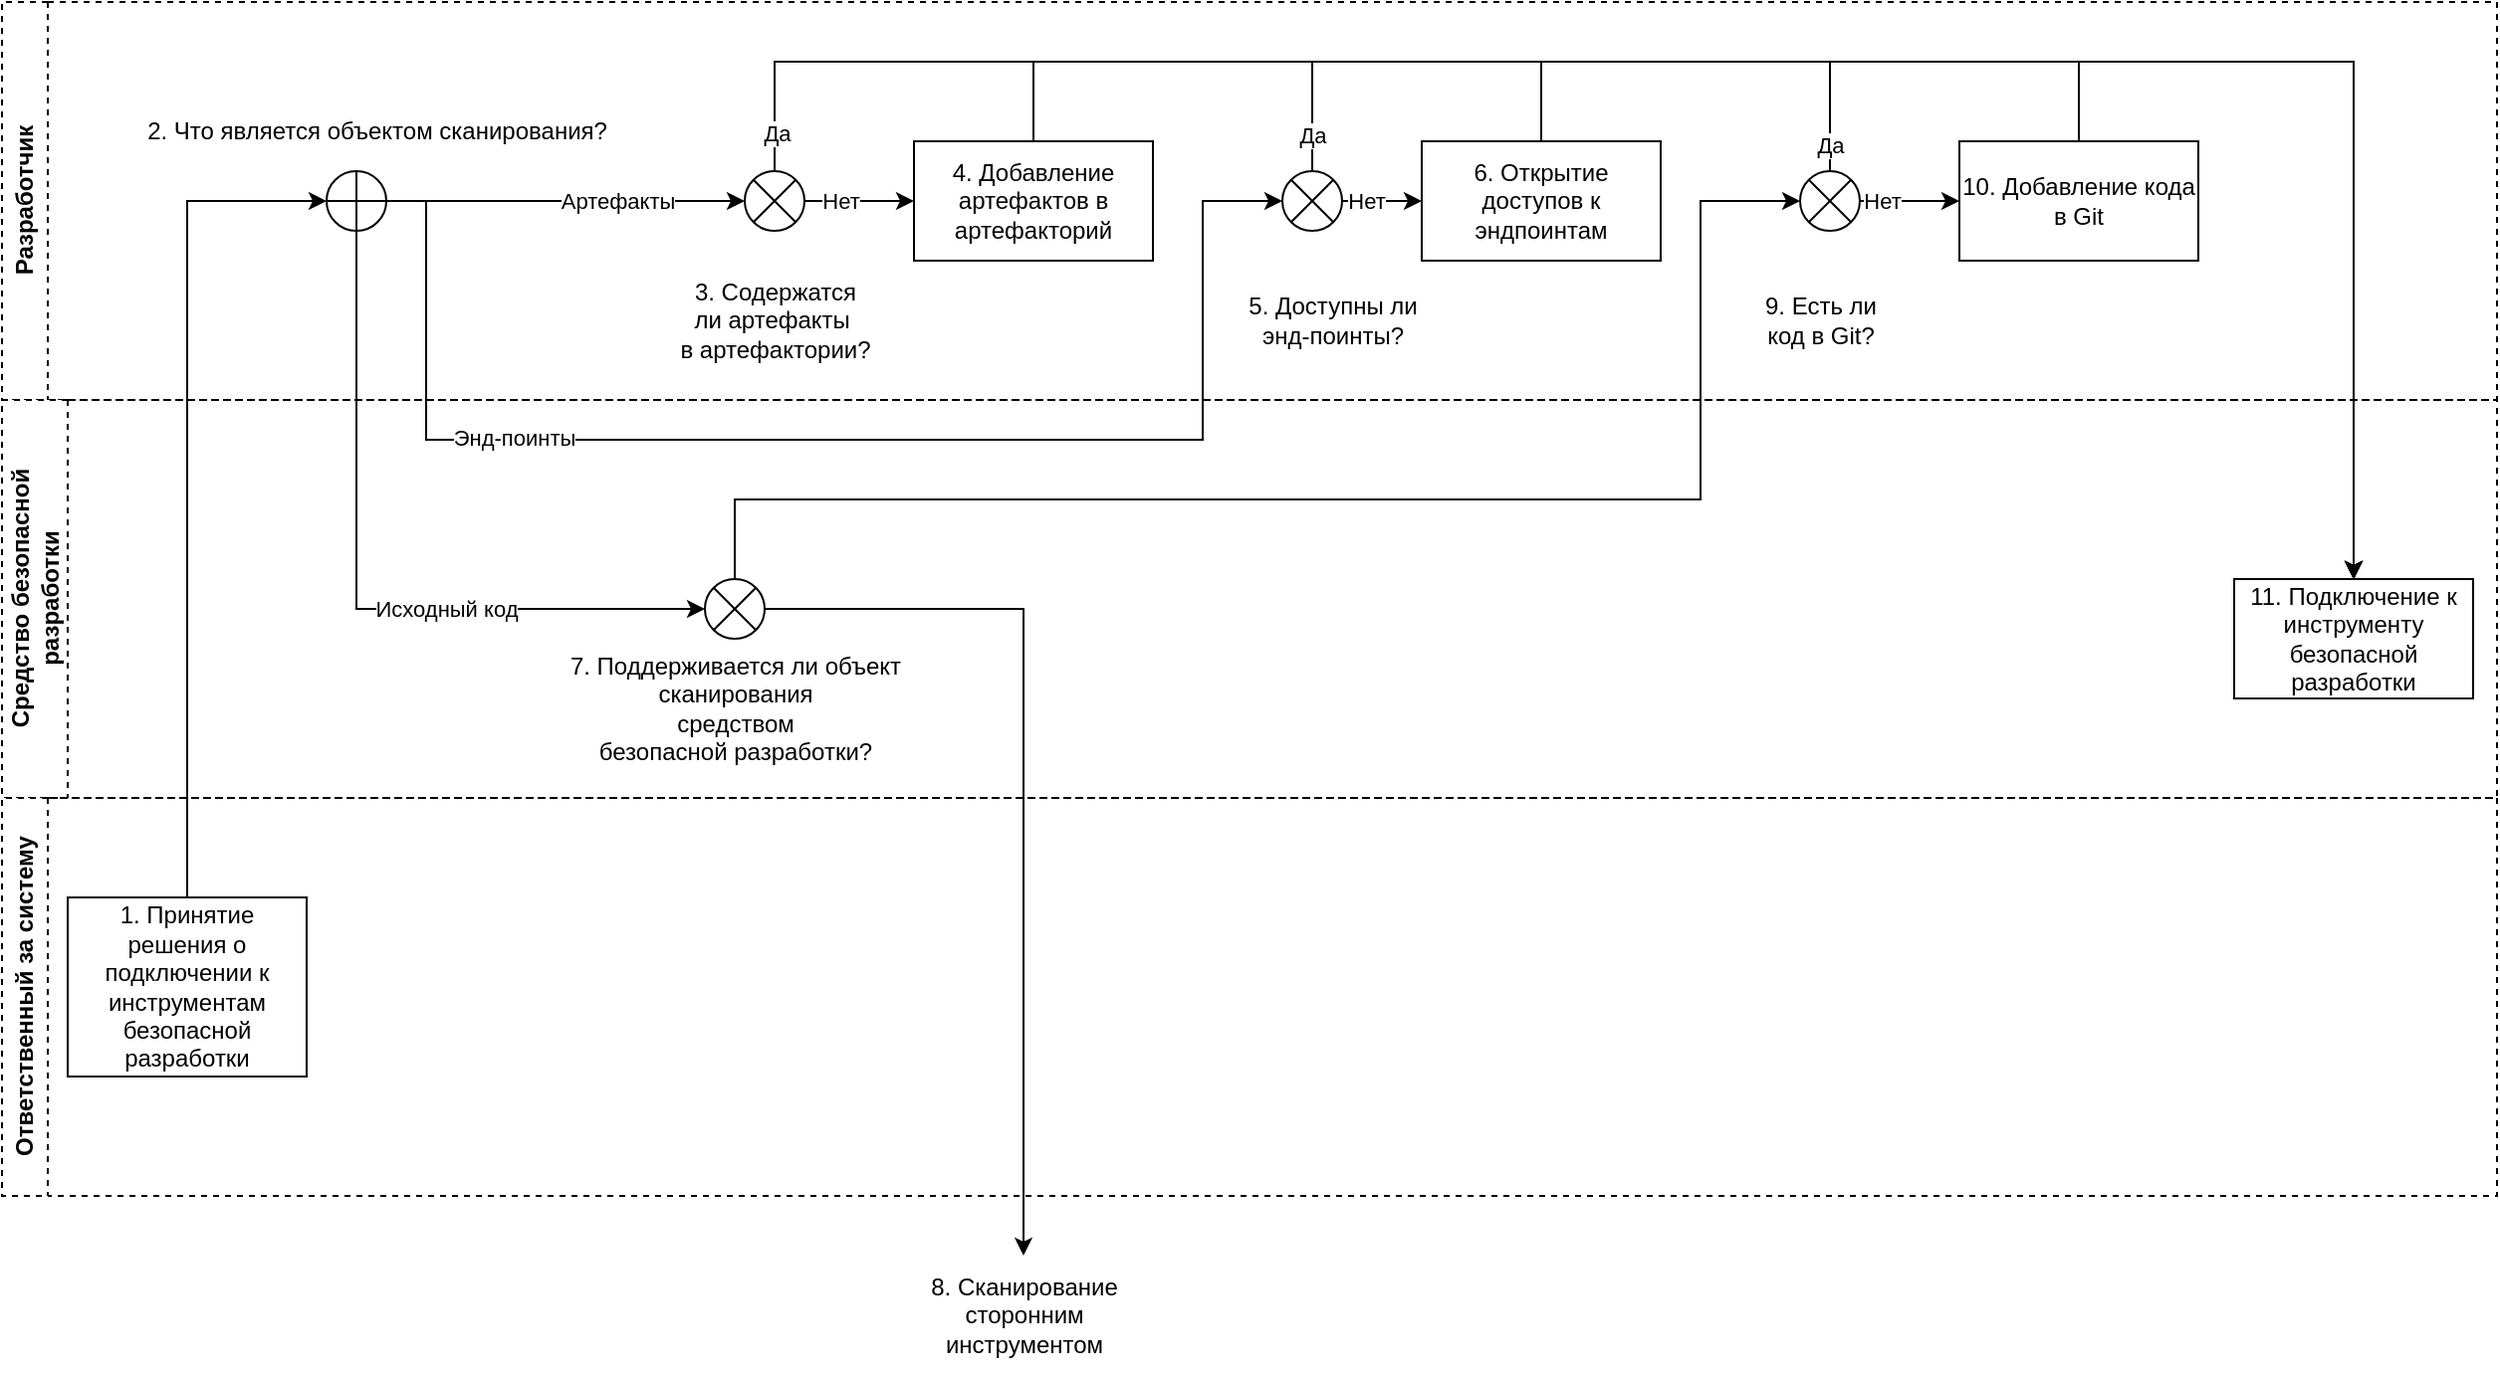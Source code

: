 <mxfile version="21.3.8" type="github" pages="4">
  <diagram id="efCT6NA_U1N-zGDScxzD" name="Подключение">
    <mxGraphModel dx="709" dy="916" grid="1" gridSize="10" guides="1" tooltips="1" connect="1" arrows="1" fold="1" page="1" pageScale="1" pageWidth="827" pageHeight="1169" math="0" shadow="0">
      <root>
        <mxCell id="0" />
        <mxCell id="1" parent="0" />
        <mxCell id="2MI9nc2WKSyvKJofNNem-37" value="8. Сканирование &lt;br&gt;сторонним &lt;br&gt;инструментом" style="text;html=1;align=center;verticalAlign=middle;resizable=0;points=[];autosize=1;strokeColor=none;fillColor=none;" vertex="1" parent="1">
          <mxGeometry x="1280" y="660" width="120" height="60" as="geometry" />
        </mxCell>
        <mxCell id="RozgLljoWX_2lORCVmks-1" value="Разработчик" style="swimlane;horizontal=0;whiteSpace=wrap;html=1;dashed=1;" vertex="1" parent="1">
          <mxGeometry x="827" y="30" width="1253" height="200" as="geometry" />
        </mxCell>
        <mxCell id="2MI9nc2WKSyvKJofNNem-28" value="9. Есть ли &lt;br&gt;код в Git?" style="text;html=1;align=center;verticalAlign=middle;resizable=0;points=[];autosize=1;strokeColor=none;fillColor=none;" vertex="1" parent="RozgLljoWX_2lORCVmks-1">
          <mxGeometry x="873" y="140" width="80" height="40" as="geometry" />
        </mxCell>
        <mxCell id="Sn9rz1e35mkyTyQ7obq8-24" style="edgeStyle=orthogonalEdgeStyle;rounded=0;orthogonalLoop=1;jettySize=auto;html=1;entryX=0;entryY=0.5;entryDx=0;entryDy=0;entryPerimeter=0;" edge="1" parent="RozgLljoWX_2lORCVmks-1" source="Sn9rz1e35mkyTyQ7obq8-4" target="Sn9rz1e35mkyTyQ7obq8-7">
          <mxGeometry relative="1" as="geometry" />
        </mxCell>
        <mxCell id="emMtnCQZjsncJLwZG1bw-10" value="Артефакты" style="edgeLabel;html=1;align=center;verticalAlign=middle;resizable=0;points=[];" vertex="1" connectable="0" parent="Sn9rz1e35mkyTyQ7obq8-24">
          <mxGeometry x="0.289" relative="1" as="geometry">
            <mxPoint as="offset" />
          </mxGeometry>
        </mxCell>
        <mxCell id="emMtnCQZjsncJLwZG1bw-7" style="edgeStyle=orthogonalEdgeStyle;rounded=0;orthogonalLoop=1;jettySize=auto;html=1;entryX=0;entryY=0.5;entryDx=0;entryDy=0;entryPerimeter=0;" edge="1" parent="RozgLljoWX_2lORCVmks-1" source="Sn9rz1e35mkyTyQ7obq8-4" target="Sn9rz1e35mkyTyQ7obq8-11">
          <mxGeometry relative="1" as="geometry">
            <Array as="points">
              <mxPoint x="213" y="100" />
              <mxPoint x="213" y="220" />
              <mxPoint x="603" y="220" />
              <mxPoint x="603" y="100" />
            </Array>
          </mxGeometry>
        </mxCell>
        <mxCell id="emMtnCQZjsncJLwZG1bw-11" value="Энд-поинты" style="edgeLabel;html=1;align=center;verticalAlign=middle;resizable=0;points=[];" vertex="1" connectable="0" parent="emMtnCQZjsncJLwZG1bw-7">
          <mxGeometry x="-0.467" y="1" relative="1" as="geometry">
            <mxPoint as="offset" />
          </mxGeometry>
        </mxCell>
        <mxCell id="Sn9rz1e35mkyTyQ7obq8-4" value="" style="verticalLabelPosition=bottom;verticalAlign=top;html=1;shape=mxgraph.flowchart.summing_function;" vertex="1" parent="RozgLljoWX_2lORCVmks-1">
          <mxGeometry x="163" y="85" width="30" height="30" as="geometry" />
        </mxCell>
        <mxCell id="Sn9rz1e35mkyTyQ7obq8-5" value="2. Что является объектом сканирования?" style="text;html=1;align=center;verticalAlign=middle;resizable=0;points=[];autosize=1;strokeColor=none;fillColor=none;rotation=0;" vertex="1" parent="RozgLljoWX_2lORCVmks-1">
          <mxGeometry x="63" y="50" width="250" height="30" as="geometry" />
        </mxCell>
        <mxCell id="Sn9rz1e35mkyTyQ7obq8-19" style="edgeStyle=orthogonalEdgeStyle;rounded=0;orthogonalLoop=1;jettySize=auto;html=1;entryX=0;entryY=0.5;entryDx=0;entryDy=0;" edge="1" parent="RozgLljoWX_2lORCVmks-1" source="Sn9rz1e35mkyTyQ7obq8-7" target="2MI9nc2WKSyvKJofNNem-39">
          <mxGeometry relative="1" as="geometry">
            <Array as="points">
              <mxPoint x="433" y="100" />
              <mxPoint x="433" y="100" />
            </Array>
          </mxGeometry>
        </mxCell>
        <mxCell id="Sn9rz1e35mkyTyQ7obq8-43" value="Нет" style="edgeLabel;html=1;align=center;verticalAlign=middle;resizable=0;points=[];" vertex="1" connectable="0" parent="Sn9rz1e35mkyTyQ7obq8-19">
          <mxGeometry x="-0.351" y="-1" relative="1" as="geometry">
            <mxPoint y="-1" as="offset" />
          </mxGeometry>
        </mxCell>
        <mxCell id="Sn9rz1e35mkyTyQ7obq8-7" value="" style="verticalLabelPosition=bottom;verticalAlign=top;html=1;shape=mxgraph.flowchart.or;" vertex="1" parent="RozgLljoWX_2lORCVmks-1">
          <mxGeometry x="373" y="85" width="30" height="30" as="geometry" />
        </mxCell>
        <mxCell id="Sn9rz1e35mkyTyQ7obq8-22" style="edgeStyle=orthogonalEdgeStyle;rounded=0;orthogonalLoop=1;jettySize=auto;html=1;entryX=0;entryY=0.5;entryDx=0;entryDy=0;" edge="1" parent="RozgLljoWX_2lORCVmks-1" source="Sn9rz1e35mkyTyQ7obq8-11" target="Sn9rz1e35mkyTyQ7obq8-21">
          <mxGeometry relative="1" as="geometry">
            <Array as="points">
              <mxPoint x="693" y="100" />
              <mxPoint x="693" y="100" />
            </Array>
          </mxGeometry>
        </mxCell>
        <mxCell id="Sn9rz1e35mkyTyQ7obq8-47" value="Нет" style="edgeLabel;html=1;align=center;verticalAlign=middle;resizable=0;points=[];" vertex="1" connectable="0" parent="Sn9rz1e35mkyTyQ7obq8-22">
          <mxGeometry x="-0.42" relative="1" as="geometry">
            <mxPoint as="offset" />
          </mxGeometry>
        </mxCell>
        <mxCell id="Sn9rz1e35mkyTyQ7obq8-11" value="" style="verticalLabelPosition=bottom;verticalAlign=top;html=1;shape=mxgraph.flowchart.or;" vertex="1" parent="RozgLljoWX_2lORCVmks-1">
          <mxGeometry x="643" y="85" width="30" height="30" as="geometry" />
        </mxCell>
        <mxCell id="Sn9rz1e35mkyTyQ7obq8-30" style="edgeStyle=orthogonalEdgeStyle;rounded=0;orthogonalLoop=1;jettySize=auto;html=1;entryX=0;entryY=0.5;entryDx=0;entryDy=0;" edge="1" parent="RozgLljoWX_2lORCVmks-1" source="Sn9rz1e35mkyTyQ7obq8-15" target="Sn9rz1e35mkyTyQ7obq8-29">
          <mxGeometry relative="1" as="geometry">
            <Array as="points">
              <mxPoint x="953" y="100" />
              <mxPoint x="953" y="100" />
            </Array>
          </mxGeometry>
        </mxCell>
        <mxCell id="Sn9rz1e35mkyTyQ7obq8-49" value="Нет" style="edgeLabel;html=1;align=center;verticalAlign=middle;resizable=0;points=[];" vertex="1" connectable="0" parent="Sn9rz1e35mkyTyQ7obq8-30">
          <mxGeometry x="-0.552" y="-1" relative="1" as="geometry">
            <mxPoint y="-1" as="offset" />
          </mxGeometry>
        </mxCell>
        <mxCell id="Sn9rz1e35mkyTyQ7obq8-15" value="" style="verticalLabelPosition=bottom;verticalAlign=top;html=1;shape=mxgraph.flowchart.or;" vertex="1" parent="RozgLljoWX_2lORCVmks-1">
          <mxGeometry x="903" y="85" width="30" height="30" as="geometry" />
        </mxCell>
        <mxCell id="Sn9rz1e35mkyTyQ7obq8-16" value="5. Доступны ли &lt;br&gt;энд-поинты?" style="text;html=1;align=center;verticalAlign=middle;resizable=0;points=[];autosize=1;strokeColor=none;fillColor=none;" vertex="1" parent="RozgLljoWX_2lORCVmks-1">
          <mxGeometry x="613" y="140" width="110" height="40" as="geometry" />
        </mxCell>
        <mxCell id="2MI9nc2WKSyvKJofNNem-39" value="4. Добавление артефактов в артефакторий" style="rounded=0;whiteSpace=wrap;html=1;" vertex="1" parent="RozgLljoWX_2lORCVmks-1">
          <mxGeometry x="458" y="70" width="120" height="60" as="geometry" />
        </mxCell>
        <mxCell id="Sn9rz1e35mkyTyQ7obq8-21" value="6. Открытие доступов к эндпоинтам" style="rounded=0;whiteSpace=wrap;html=1;" vertex="1" parent="RozgLljoWX_2lORCVmks-1">
          <mxGeometry x="713" y="70" width="120" height="60" as="geometry" />
        </mxCell>
        <mxCell id="Sn9rz1e35mkyTyQ7obq8-29" value="10. Добавление кода в Git" style="rounded=0;whiteSpace=wrap;html=1;" vertex="1" parent="RozgLljoWX_2lORCVmks-1">
          <mxGeometry x="983" y="70" width="120" height="60" as="geometry" />
        </mxCell>
        <mxCell id="Sn9rz1e35mkyTyQ7obq8-8" value="3. Содержатся &lt;br&gt;ли артефакты&amp;nbsp;&lt;br&gt;в артефактории?" style="text;html=1;align=center;verticalAlign=middle;resizable=0;points=[];autosize=1;strokeColor=none;fillColor=none;" vertex="1" parent="RozgLljoWX_2lORCVmks-1">
          <mxGeometry x="328" y="130" width="120" height="60" as="geometry" />
        </mxCell>
        <mxCell id="RozgLljoWX_2lORCVmks-2" value="Средство безопасной разработки" style="swimlane;horizontal=0;whiteSpace=wrap;html=1;startSize=33;dashed=1;" vertex="1" parent="1">
          <mxGeometry x="827" y="230" width="1253" height="200" as="geometry" />
        </mxCell>
        <mxCell id="2MI9nc2WKSyvKJofNNem-30" value="" style="verticalLabelPosition=bottom;verticalAlign=top;html=1;shape=mxgraph.flowchart.or;" vertex="1" parent="RozgLljoWX_2lORCVmks-2">
          <mxGeometry x="353" y="90" width="30" height="30" as="geometry" />
        </mxCell>
        <mxCell id="2MI9nc2WKSyvKJofNNem-31" value="7. Поддерживается ли объект&lt;br&gt;сканирования&lt;br&gt;средством &lt;br&gt;безопасной разработки?" style="text;html=1;align=center;verticalAlign=middle;resizable=0;points=[];autosize=1;strokeColor=none;fillColor=none;rotation=0;" vertex="1" parent="RozgLljoWX_2lORCVmks-2">
          <mxGeometry x="273" y="120" width="190" height="70" as="geometry" />
        </mxCell>
        <mxCell id="2MI9nc2WKSyvKJofNNem-40" value="11. Подключение к инструменту безопасной разработки" style="rounded=0;whiteSpace=wrap;html=1;" vertex="1" parent="RozgLljoWX_2lORCVmks-2">
          <mxGeometry x="1121" y="90" width="120" height="60" as="geometry" />
        </mxCell>
        <mxCell id="RozgLljoWX_2lORCVmks-3" value="Ответственный за систему" style="swimlane;horizontal=0;whiteSpace=wrap;html=1;startSize=23;dashed=1;" vertex="1" parent="1">
          <mxGeometry x="827" y="430" width="1253" height="200" as="geometry" />
        </mxCell>
        <mxCell id="2MI9nc2WKSyvKJofNNem-2" value="1. Принятие решения о подключении к инструментам безопасной разработки" style="rounded=0;whiteSpace=wrap;html=1;" vertex="1" parent="RozgLljoWX_2lORCVmks-3">
          <mxGeometry x="33" y="50" width="120" height="90" as="geometry" />
        </mxCell>
        <mxCell id="Sn9rz1e35mkyTyQ7obq8-31" style="edgeStyle=orthogonalEdgeStyle;rounded=0;orthogonalLoop=1;jettySize=auto;html=1;" edge="1" parent="1" source="Sn9rz1e35mkyTyQ7obq8-7" target="2MI9nc2WKSyvKJofNNem-40">
          <mxGeometry relative="1" as="geometry">
            <Array as="points">
              <mxPoint x="1215" y="60" />
              <mxPoint x="2008" y="60" />
            </Array>
          </mxGeometry>
        </mxCell>
        <mxCell id="Sn9rz1e35mkyTyQ7obq8-42" value="Да" style="edgeLabel;html=1;align=center;verticalAlign=middle;resizable=0;points=[];" vertex="1" connectable="0" parent="Sn9rz1e35mkyTyQ7obq8-31">
          <mxGeometry x="-0.966" y="-1" relative="1" as="geometry">
            <mxPoint as="offset" />
          </mxGeometry>
        </mxCell>
        <mxCell id="Sn9rz1e35mkyTyQ7obq8-32" style="edgeStyle=orthogonalEdgeStyle;rounded=0;orthogonalLoop=1;jettySize=auto;html=1;" edge="1" parent="1" source="2MI9nc2WKSyvKJofNNem-39" target="2MI9nc2WKSyvKJofNNem-40">
          <mxGeometry relative="1" as="geometry">
            <Array as="points">
              <mxPoint x="1345" y="60" />
              <mxPoint x="2008" y="60" />
            </Array>
          </mxGeometry>
        </mxCell>
        <mxCell id="Sn9rz1e35mkyTyQ7obq8-33" style="edgeStyle=orthogonalEdgeStyle;rounded=0;orthogonalLoop=1;jettySize=auto;html=1;entryX=0.5;entryY=0;entryDx=0;entryDy=0;" edge="1" parent="1" source="Sn9rz1e35mkyTyQ7obq8-11" target="2MI9nc2WKSyvKJofNNem-40">
          <mxGeometry relative="1" as="geometry">
            <Array as="points">
              <mxPoint x="1485" y="60" />
              <mxPoint x="2008" y="60" />
            </Array>
          </mxGeometry>
        </mxCell>
        <mxCell id="Sn9rz1e35mkyTyQ7obq8-45" value="Да" style="edgeLabel;html=1;align=center;verticalAlign=middle;resizable=0;points=[];" vertex="1" connectable="0" parent="Sn9rz1e35mkyTyQ7obq8-33">
          <mxGeometry x="-0.957" relative="1" as="geometry">
            <mxPoint as="offset" />
          </mxGeometry>
        </mxCell>
        <mxCell id="Sn9rz1e35mkyTyQ7obq8-34" style="edgeStyle=orthogonalEdgeStyle;rounded=0;orthogonalLoop=1;jettySize=auto;html=1;entryX=0.5;entryY=0;entryDx=0;entryDy=0;" edge="1" parent="1" source="Sn9rz1e35mkyTyQ7obq8-21" target="2MI9nc2WKSyvKJofNNem-40">
          <mxGeometry relative="1" as="geometry">
            <Array as="points">
              <mxPoint x="1600" y="60" />
              <mxPoint x="2008" y="60" />
            </Array>
          </mxGeometry>
        </mxCell>
        <mxCell id="Sn9rz1e35mkyTyQ7obq8-35" style="edgeStyle=orthogonalEdgeStyle;rounded=0;orthogonalLoop=1;jettySize=auto;html=1;" edge="1" parent="1" source="Sn9rz1e35mkyTyQ7obq8-15" target="2MI9nc2WKSyvKJofNNem-40">
          <mxGeometry relative="1" as="geometry">
            <Array as="points">
              <mxPoint x="1745" y="60" />
              <mxPoint x="2008" y="60" />
            </Array>
          </mxGeometry>
        </mxCell>
        <mxCell id="Sn9rz1e35mkyTyQ7obq8-48" value="Да" style="edgeLabel;html=1;align=center;verticalAlign=middle;resizable=0;points=[];" vertex="1" connectable="0" parent="Sn9rz1e35mkyTyQ7obq8-35">
          <mxGeometry x="-0.953" relative="1" as="geometry">
            <mxPoint as="offset" />
          </mxGeometry>
        </mxCell>
        <mxCell id="Sn9rz1e35mkyTyQ7obq8-36" style="edgeStyle=orthogonalEdgeStyle;rounded=0;orthogonalLoop=1;jettySize=auto;html=1;" edge="1" parent="1" source="Sn9rz1e35mkyTyQ7obq8-29" target="2MI9nc2WKSyvKJofNNem-40">
          <mxGeometry relative="1" as="geometry">
            <Array as="points">
              <mxPoint x="1870" y="60" />
              <mxPoint x="2008" y="60" />
            </Array>
          </mxGeometry>
        </mxCell>
        <mxCell id="emMtnCQZjsncJLwZG1bw-1" style="edgeStyle=orthogonalEdgeStyle;rounded=0;orthogonalLoop=1;jettySize=auto;html=1;entryX=0;entryY=0.5;entryDx=0;entryDy=0;entryPerimeter=0;" edge="1" parent="1" source="2MI9nc2WKSyvKJofNNem-2" target="Sn9rz1e35mkyTyQ7obq8-4">
          <mxGeometry relative="1" as="geometry">
            <Array as="points">
              <mxPoint x="920" y="130" />
            </Array>
          </mxGeometry>
        </mxCell>
        <mxCell id="emMtnCQZjsncJLwZG1bw-5" style="edgeStyle=orthogonalEdgeStyle;rounded=0;orthogonalLoop=1;jettySize=auto;html=1;entryX=0;entryY=0.5;entryDx=0;entryDy=0;entryPerimeter=0;" edge="1" parent="1" source="Sn9rz1e35mkyTyQ7obq8-4" target="2MI9nc2WKSyvKJofNNem-30">
          <mxGeometry relative="1" as="geometry">
            <Array as="points">
              <mxPoint x="1005" y="335" />
            </Array>
          </mxGeometry>
        </mxCell>
        <mxCell id="emMtnCQZjsncJLwZG1bw-12" value="Исходный код" style="edgeLabel;html=1;align=center;verticalAlign=middle;resizable=0;points=[];" vertex="1" connectable="0" parent="emMtnCQZjsncJLwZG1bw-5">
          <mxGeometry x="0.337" y="-4" relative="1" as="geometry">
            <mxPoint x="-9" y="-4" as="offset" />
          </mxGeometry>
        </mxCell>
        <mxCell id="emMtnCQZjsncJLwZG1bw-8" style="edgeStyle=orthogonalEdgeStyle;rounded=0;orthogonalLoop=1;jettySize=auto;html=1;entryX=0;entryY=0.5;entryDx=0;entryDy=0;entryPerimeter=0;" edge="1" parent="1" source="2MI9nc2WKSyvKJofNNem-30" target="Sn9rz1e35mkyTyQ7obq8-15">
          <mxGeometry relative="1" as="geometry">
            <Array as="points">
              <mxPoint x="1195" y="280" />
              <mxPoint x="1680" y="280" />
              <mxPoint x="1680" y="130" />
            </Array>
          </mxGeometry>
        </mxCell>
        <mxCell id="emMtnCQZjsncJLwZG1bw-9" style="edgeStyle=orthogonalEdgeStyle;rounded=0;orthogonalLoop=1;jettySize=auto;html=1;" edge="1" parent="1" source="2MI9nc2WKSyvKJofNNem-30" target="2MI9nc2WKSyvKJofNNem-37">
          <mxGeometry relative="1" as="geometry" />
        </mxCell>
      </root>
    </mxGraphModel>
  </diagram>
  <diagram name="Анализ" id="8-mOzE-NY5Z0UQBYUUM3">
    <mxGraphModel dx="806" dy="974" grid="1" gridSize="10" guides="1" tooltips="1" connect="1" arrows="1" fold="1" page="1" pageScale="1" pageWidth="827" pageHeight="1169" math="0" shadow="0">
      <root>
        <mxCell id="0" />
        <mxCell id="1" parent="0" />
        <mxCell id="5CCJTt-HanSpL9UafTNk-30" value="18. Переход в процесс &lt;br&gt;работы с дефектами&lt;br&gt;&amp;nbsp;безопасности&amp;nbsp;" style="text;html=1;align=center;verticalAlign=middle;resizable=0;points=[];autosize=1;strokeColor=none;fillColor=none;" vertex="1" parent="1">
          <mxGeometry x="2540" y="270" width="150" height="60" as="geometry" />
        </mxCell>
        <mxCell id="7MQ-dgEWHb44Jd_RwKsL-1" value="Разработчик" style="swimlane;horizontal=0;whiteSpace=wrap;html=1;dashed=1;" vertex="1" parent="1">
          <mxGeometry x="827" width="1703" height="200" as="geometry" />
        </mxCell>
        <mxCell id="5CCJTt-HanSpL9UafTNk-4" value="1. Идентификация объекта сканирования" style="rounded=0;whiteSpace=wrap;html=1;" vertex="1" parent="7MQ-dgEWHb44Jd_RwKsL-1">
          <mxGeometry x="40" y="70" width="120" height="60" as="geometry" />
        </mxCell>
        <mxCell id="WdOt0w530cbUiEZxvLRm-2" style="edgeStyle=orthogonalEdgeStyle;rounded=0;orthogonalLoop=1;jettySize=auto;html=1;entryX=0;entryY=0.5;entryDx=0;entryDy=0;entryPerimeter=0;" edge="1" parent="7MQ-dgEWHb44Jd_RwKsL-1" source="5CCJTt-HanSpL9UafTNk-7" target="5CCJTt-HanSpL9UafTNk-9">
          <mxGeometry relative="1" as="geometry" />
        </mxCell>
        <mxCell id="5CCJTt-HanSpL9UafTNk-7" value="3. Разбор результатов сканирования" style="rounded=0;whiteSpace=wrap;html=1;" vertex="1" parent="7MQ-dgEWHb44Jd_RwKsL-1">
          <mxGeometry x="203" y="70" width="120" height="60" as="geometry" />
        </mxCell>
        <mxCell id="5CCJTt-HanSpL9UafTNk-14" value="11. Выставление всем срабатываниям комментариев" style="rounded=0;whiteSpace=wrap;html=1;" vertex="1" parent="7MQ-dgEWHb44Jd_RwKsL-1">
          <mxGeometry x="1003" y="74" width="120" height="60" as="geometry" />
        </mxCell>
        <mxCell id="eDJONaaxoY0N4I_1FmMI-19" style="edgeStyle=orthogonalEdgeStyle;rounded=0;orthogonalLoop=1;jettySize=auto;html=1;entryX=0;entryY=0.5;entryDx=0;entryDy=0;entryPerimeter=0;" edge="1" parent="7MQ-dgEWHb44Jd_RwKsL-1" source="5CCJTt-HanSpL9UafTNk-9" target="eDJONaaxoY0N4I_1FmMI-16">
          <mxGeometry relative="1" as="geometry">
            <Array as="points">
              <mxPoint x="453" y="100" />
              <mxPoint x="453" y="100" />
            </Array>
          </mxGeometry>
        </mxCell>
        <mxCell id="g50ZEGgNrOTHrNXHZrjZ-1" value="Нет" style="edgeLabel;html=1;align=center;verticalAlign=middle;resizable=0;points=[];" vertex="1" connectable="0" parent="eDJONaaxoY0N4I_1FmMI-19">
          <mxGeometry x="-0.4" y="-2" relative="1" as="geometry">
            <mxPoint x="-13" y="-2" as="offset" />
          </mxGeometry>
        </mxCell>
        <mxCell id="5CCJTt-HanSpL9UafTNk-9" value="" style="verticalLabelPosition=bottom;verticalAlign=top;html=1;shape=mxgraph.flowchart.or;" vertex="1" parent="7MQ-dgEWHb44Jd_RwKsL-1">
          <mxGeometry x="373" y="85" width="30" height="30" as="geometry" />
        </mxCell>
        <mxCell id="WdOt0w530cbUiEZxvLRm-1" value="4. Требуется ли &lt;br&gt;консультация?" style="text;html=1;align=center;verticalAlign=middle;resizable=0;points=[];autosize=1;strokeColor=none;fillColor=none;" vertex="1" parent="7MQ-dgEWHb44Jd_RwKsL-1">
          <mxGeometry x="333" y="40" width="110" height="40" as="geometry" />
        </mxCell>
        <mxCell id="eDJONaaxoY0N4I_1FmMI-1" value="14. Проведение дополнительного цикла обсуждения" style="rounded=0;whiteSpace=wrap;html=1;" vertex="1" parent="7MQ-dgEWHb44Jd_RwKsL-1">
          <mxGeometry x="1203" y="74" width="120" height="60" as="geometry" />
        </mxCell>
        <mxCell id="eDJONaaxoY0N4I_1FmMI-22" style="edgeStyle=orthogonalEdgeStyle;rounded=0;orthogonalLoop=1;jettySize=auto;html=1;entryX=0;entryY=0.5;entryDx=0;entryDy=0;" edge="1" parent="7MQ-dgEWHb44Jd_RwKsL-1" source="eDJONaaxoY0N4I_1FmMI-16" target="eDJONaaxoY0N4I_1FmMI-21">
          <mxGeometry relative="1" as="geometry">
            <Array as="points">
              <mxPoint x="563" y="100" />
              <mxPoint x="563" y="100" />
            </Array>
          </mxGeometry>
        </mxCell>
        <mxCell id="g50ZEGgNrOTHrNXHZrjZ-3" value="Да" style="edgeLabel;html=1;align=center;verticalAlign=middle;resizable=0;points=[];" vertex="1" connectable="0" parent="eDJONaaxoY0N4I_1FmMI-22">
          <mxGeometry x="-0.522" y="-1" relative="1" as="geometry">
            <mxPoint as="offset" />
          </mxGeometry>
        </mxCell>
        <mxCell id="eDJONaaxoY0N4I_1FmMI-23" style="edgeStyle=orthogonalEdgeStyle;rounded=0;orthogonalLoop=1;jettySize=auto;html=1;entryX=0.5;entryY=0;entryDx=0;entryDy=0;" edge="1" parent="7MQ-dgEWHb44Jd_RwKsL-1" source="eDJONaaxoY0N4I_1FmMI-16" target="5CCJTt-HanSpL9UafTNk-14">
          <mxGeometry relative="1" as="geometry">
            <Array as="points">
              <mxPoint x="528" y="50" />
              <mxPoint x="1063" y="50" />
            </Array>
          </mxGeometry>
        </mxCell>
        <mxCell id="g50ZEGgNrOTHrNXHZrjZ-4" value="Нет" style="edgeLabel;html=1;align=center;verticalAlign=middle;resizable=0;points=[];" vertex="1" connectable="0" parent="eDJONaaxoY0N4I_1FmMI-23">
          <mxGeometry x="-0.909" relative="1" as="geometry">
            <mxPoint as="offset" />
          </mxGeometry>
        </mxCell>
        <mxCell id="eDJONaaxoY0N4I_1FmMI-16" value="" style="verticalLabelPosition=bottom;verticalAlign=top;html=1;shape=mxgraph.flowchart.or;" vertex="1" parent="7MQ-dgEWHb44Jd_RwKsL-1">
          <mxGeometry x="513" y="85" width="30" height="30" as="geometry" />
        </mxCell>
        <mxCell id="eDJONaaxoY0N4I_1FmMI-17" value="6. Готовы ли сразу &lt;br&gt;устранить уязвимость?" style="text;html=1;align=center;verticalAlign=middle;resizable=0;points=[];autosize=1;strokeColor=none;fillColor=none;" vertex="1" parent="7MQ-dgEWHb44Jd_RwKsL-1">
          <mxGeometry x="463" y="134" width="150" height="40" as="geometry" />
        </mxCell>
        <mxCell id="eDJONaaxoY0N4I_1FmMI-21" value="7. Устранение уязвимости в соответствии с рекомендациями" style="rounded=0;whiteSpace=wrap;html=1;" vertex="1" parent="7MQ-dgEWHb44Jd_RwKsL-1">
          <mxGeometry x="593" y="70" width="120" height="60" as="geometry" />
        </mxCell>
        <mxCell id="7MQ-dgEWHb44Jd_RwKsL-2" value="Средство безопасной разработки" style="swimlane;horizontal=0;whiteSpace=wrap;html=1;startSize=30;dashed=1;" vertex="1" parent="1">
          <mxGeometry x="827" y="200" width="1703" height="200" as="geometry" />
        </mxCell>
        <mxCell id="5CCJTt-HanSpL9UafTNk-5" value="2. Новые срабатывания получают статус&lt;br&gt;&amp;nbsp;&quot;Не установлено&quot;" style="rounded=0;whiteSpace=wrap;html=1;" vertex="1" parent="7MQ-dgEWHb44Jd_RwKsL-2">
          <mxGeometry x="120" y="55" width="120" height="60" as="geometry" />
        </mxCell>
        <mxCell id="eDJONaaxoY0N4I_1FmMI-44" style="edgeStyle=orthogonalEdgeStyle;rounded=0;orthogonalLoop=1;jettySize=auto;html=1;entryX=0;entryY=0.5;entryDx=0;entryDy=0;entryPerimeter=0;" edge="1" parent="7MQ-dgEWHb44Jd_RwKsL-2" source="eDJONaaxoY0N4I_1FmMI-24" target="eDJONaaxoY0N4I_1FmMI-43">
          <mxGeometry relative="1" as="geometry" />
        </mxCell>
        <mxCell id="eDJONaaxoY0N4I_1FmMI-24" value="8. Повторное сканирование для подтверждения устранения уязвимости" style="rounded=0;whiteSpace=wrap;html=1;" vertex="1" parent="7MQ-dgEWHb44Jd_RwKsL-2">
          <mxGeometry x="593" y="47.5" width="120" height="75" as="geometry" />
        </mxCell>
        <mxCell id="eDJONaaxoY0N4I_1FmMI-47" style="edgeStyle=orthogonalEdgeStyle;rounded=0;orthogonalLoop=1;jettySize=auto;html=1;entryX=0;entryY=0.5;entryDx=0;entryDy=0;" edge="1" parent="7MQ-dgEWHb44Jd_RwKsL-2" source="eDJONaaxoY0N4I_1FmMI-43" target="eDJONaaxoY0N4I_1FmMI-46">
          <mxGeometry relative="1" as="geometry">
            <Array as="points">
              <mxPoint x="823" y="85" />
              <mxPoint x="823" y="85" />
            </Array>
          </mxGeometry>
        </mxCell>
        <mxCell id="g50ZEGgNrOTHrNXHZrjZ-5" value="Да" style="edgeLabel;html=1;align=center;verticalAlign=middle;resizable=0;points=[];" vertex="1" connectable="0" parent="eDJONaaxoY0N4I_1FmMI-47">
          <mxGeometry x="-0.42" y="-1" relative="1" as="geometry">
            <mxPoint y="-1" as="offset" />
          </mxGeometry>
        </mxCell>
        <mxCell id="eDJONaaxoY0N4I_1FmMI-48" style="edgeStyle=orthogonalEdgeStyle;rounded=0;orthogonalLoop=1;jettySize=auto;html=1;entryX=0.5;entryY=1;entryDx=0;entryDy=0;" edge="1" parent="7MQ-dgEWHb44Jd_RwKsL-2" source="eDJONaaxoY0N4I_1FmMI-43" target="5CCJTt-HanSpL9UafTNk-5">
          <mxGeometry relative="1" as="geometry">
            <Array as="points">
              <mxPoint x="778" y="150" />
              <mxPoint x="180" y="150" />
            </Array>
          </mxGeometry>
        </mxCell>
        <mxCell id="g50ZEGgNrOTHrNXHZrjZ-6" value="Нет" style="edgeLabel;html=1;align=center;verticalAlign=middle;resizable=0;points=[];" vertex="1" connectable="0" parent="eDJONaaxoY0N4I_1FmMI-48">
          <mxGeometry x="-0.957" y="-1" relative="1" as="geometry">
            <mxPoint as="offset" />
          </mxGeometry>
        </mxCell>
        <mxCell id="eDJONaaxoY0N4I_1FmMI-43" value="" style="verticalLabelPosition=bottom;verticalAlign=top;html=1;shape=mxgraph.flowchart.or;" vertex="1" parent="7MQ-dgEWHb44Jd_RwKsL-2">
          <mxGeometry x="763" y="70" width="30" height="30" as="geometry" />
        </mxCell>
        <mxCell id="eDJONaaxoY0N4I_1FmMI-45" value="9. Уязвимость &lt;br&gt;устранена?" style="text;html=1;align=center;verticalAlign=middle;resizable=0;points=[];autosize=1;strokeColor=none;fillColor=none;" vertex="1" parent="7MQ-dgEWHb44Jd_RwKsL-2">
          <mxGeometry x="728" y="30" width="100" height="40" as="geometry" />
        </mxCell>
        <mxCell id="eDJONaaxoY0N4I_1FmMI-46" value="10. Выставление статуса &quot;Удалено&quot;" style="rounded=0;whiteSpace=wrap;html=1;" vertex="1" parent="7MQ-dgEWHb44Jd_RwKsL-2">
          <mxGeometry x="843" y="53.75" width="120" height="62.5" as="geometry" />
        </mxCell>
        <mxCell id="7MQ-dgEWHb44Jd_RwKsL-3" value="Эксперт УБП" style="swimlane;horizontal=0;whiteSpace=wrap;html=1;dashed=1;" vertex="1" parent="1">
          <mxGeometry x="827" y="400" width="1703" height="200" as="geometry" />
        </mxCell>
        <mxCell id="5CCJTt-HanSpL9UafTNk-13" value="5. Проведение консультации" style="rounded=0;whiteSpace=wrap;html=1;" vertex="1" parent="7MQ-dgEWHb44Jd_RwKsL-3">
          <mxGeometry x="328" y="70" width="120" height="60" as="geometry" />
        </mxCell>
        <mxCell id="5CCJTt-HanSpL9UafTNk-17" value="12. Является ли&lt;br&gt;оставленный комментарий &lt;br&gt;основанием считать &lt;br&gt;срабатывание ложным?" style="text;html=1;align=center;verticalAlign=middle;resizable=0;points=[];autosize=1;strokeColor=none;fillColor=none;" vertex="1" parent="7MQ-dgEWHb44Jd_RwKsL-3">
          <mxGeometry x="1063" y="4" width="170" height="70" as="geometry" />
        </mxCell>
        <mxCell id="eDJONaaxoY0N4I_1FmMI-3" style="edgeStyle=orthogonalEdgeStyle;rounded=0;orthogonalLoop=1;jettySize=auto;html=1;entryX=0;entryY=0.5;entryDx=0;entryDy=0;" edge="1" parent="7MQ-dgEWHb44Jd_RwKsL-3" source="5CCJTt-HanSpL9UafTNk-16" target="5CCJTt-HanSpL9UafTNk-25">
          <mxGeometry relative="1" as="geometry">
            <Array as="points">
              <mxPoint x="1163" y="104" />
              <mxPoint x="1163" y="104" />
            </Array>
          </mxGeometry>
        </mxCell>
        <mxCell id="g50ZEGgNrOTHrNXHZrjZ-7" value="Нет" style="edgeLabel;html=1;align=center;verticalAlign=middle;resizable=0;points=[];" vertex="1" connectable="0" parent="eDJONaaxoY0N4I_1FmMI-3">
          <mxGeometry x="-0.583" y="-1" relative="1" as="geometry">
            <mxPoint as="offset" />
          </mxGeometry>
        </mxCell>
        <mxCell id="eDJONaaxoY0N4I_1FmMI-27" style="edgeStyle=orthogonalEdgeStyle;rounded=0;orthogonalLoop=1;jettySize=auto;html=1;entryX=0.5;entryY=1;entryDx=0;entryDy=0;" edge="1" parent="7MQ-dgEWHb44Jd_RwKsL-3" source="5CCJTt-HanSpL9UafTNk-16" target="5CCJTt-HanSpL9UafTNk-22">
          <mxGeometry relative="1" as="geometry">
            <Array as="points">
              <mxPoint x="1128" y="184" />
              <mxPoint x="1493" y="184" />
            </Array>
          </mxGeometry>
        </mxCell>
        <mxCell id="g50ZEGgNrOTHrNXHZrjZ-8" value="Да" style="edgeLabel;html=1;align=center;verticalAlign=middle;resizable=0;points=[];" vertex="1" connectable="0" parent="eDJONaaxoY0N4I_1FmMI-27">
          <mxGeometry x="-0.91" relative="1" as="geometry">
            <mxPoint as="offset" />
          </mxGeometry>
        </mxCell>
        <mxCell id="5CCJTt-HanSpL9UafTNk-16" value="" style="verticalLabelPosition=bottom;verticalAlign=top;html=1;shape=mxgraph.flowchart.or;" vertex="1" parent="7MQ-dgEWHb44Jd_RwKsL-3">
          <mxGeometry x="1113" y="89" width="30" height="30" as="geometry" />
        </mxCell>
        <mxCell id="5CCJTt-HanSpL9UafTNk-22" value="16. Выставление статуса &quot;Ложное срабатывание&quot;" style="rounded=0;whiteSpace=wrap;html=1;" vertex="1" parent="7MQ-dgEWHb44Jd_RwKsL-3">
          <mxGeometry x="1433" y="74" width="120" height="60" as="geometry" />
        </mxCell>
        <mxCell id="5CCJTt-HanSpL9UafTNk-25" value="13. Выставление статуса &quot;Обсуждение&quot;" style="rounded=0;whiteSpace=wrap;html=1;" vertex="1" parent="7MQ-dgEWHb44Jd_RwKsL-3">
          <mxGeometry x="1203" y="74" width="120" height="60" as="geometry" />
        </mxCell>
        <mxCell id="eDJONaaxoY0N4I_1FmMI-10" style="edgeStyle=orthogonalEdgeStyle;rounded=0;orthogonalLoop=1;jettySize=auto;html=1;entryX=0;entryY=0.5;entryDx=0;entryDy=0;" edge="1" parent="7MQ-dgEWHb44Jd_RwKsL-3" source="eDJONaaxoY0N4I_1FmMI-5" target="5CCJTt-HanSpL9UafTNk-22">
          <mxGeometry relative="1" as="geometry">
            <Array as="points">
              <mxPoint x="1413" y="104" />
              <mxPoint x="1413" y="104" />
            </Array>
          </mxGeometry>
        </mxCell>
        <mxCell id="g50ZEGgNrOTHrNXHZrjZ-9" value="Да" style="edgeLabel;html=1;align=center;verticalAlign=middle;resizable=0;points=[];" vertex="1" connectable="0" parent="eDJONaaxoY0N4I_1FmMI-10">
          <mxGeometry x="-0.491" relative="1" as="geometry">
            <mxPoint as="offset" />
          </mxGeometry>
        </mxCell>
        <mxCell id="eDJONaaxoY0N4I_1FmMI-12" style="edgeStyle=orthogonalEdgeStyle;rounded=0;orthogonalLoop=1;jettySize=auto;html=1;entryX=0.5;entryY=0;entryDx=0;entryDy=0;" edge="1" parent="7MQ-dgEWHb44Jd_RwKsL-3" source="eDJONaaxoY0N4I_1FmMI-5" target="eDJONaaxoY0N4I_1FmMI-11">
          <mxGeometry relative="1" as="geometry">
            <Array as="points">
              <mxPoint x="1378" y="24" />
              <mxPoint x="1633" y="24" />
            </Array>
          </mxGeometry>
        </mxCell>
        <mxCell id="g50ZEGgNrOTHrNXHZrjZ-10" value="Нет" style="edgeLabel;html=1;align=center;verticalAlign=middle;resizable=0;points=[];" vertex="1" connectable="0" parent="eDJONaaxoY0N4I_1FmMI-12">
          <mxGeometry x="-0.9" y="1" relative="1" as="geometry">
            <mxPoint as="offset" />
          </mxGeometry>
        </mxCell>
        <mxCell id="eDJONaaxoY0N4I_1FmMI-5" value="" style="verticalLabelPosition=bottom;verticalAlign=top;html=1;shape=mxgraph.flowchart.or;" vertex="1" parent="7MQ-dgEWHb44Jd_RwKsL-3">
          <mxGeometry x="1363" y="89" width="30" height="30" as="geometry" />
        </mxCell>
        <mxCell id="eDJONaaxoY0N4I_1FmMI-6" value="15. Доказано ли, что &lt;br&gt;срабатывание ложное?" style="text;html=1;align=center;verticalAlign=middle;resizable=0;points=[];autosize=1;strokeColor=none;fillColor=none;" vertex="1" parent="7MQ-dgEWHb44Jd_RwKsL-3">
          <mxGeometry x="1303" y="134" width="150" height="40" as="geometry" />
        </mxCell>
        <mxCell id="eDJONaaxoY0N4I_1FmMI-11" value="17. Выставление статуса &quot;Подтвержденное срабатывание&quot;" style="rounded=0;whiteSpace=wrap;html=1;" vertex="1" parent="7MQ-dgEWHb44Jd_RwKsL-3">
          <mxGeometry x="1573" y="74" width="120" height="60" as="geometry" />
        </mxCell>
        <mxCell id="FKHuIN33CBpFfSFgqc6d-1" style="edgeStyle=orthogonalEdgeStyle;rounded=0;orthogonalLoop=1;jettySize=auto;html=1;" edge="1" parent="1" source="5CCJTt-HanSpL9UafTNk-4" target="5CCJTt-HanSpL9UafTNk-5">
          <mxGeometry relative="1" as="geometry">
            <Array as="points">
              <mxPoint x="1007" y="100" />
            </Array>
          </mxGeometry>
        </mxCell>
        <mxCell id="FKHuIN33CBpFfSFgqc6d-2" style="edgeStyle=orthogonalEdgeStyle;rounded=0;orthogonalLoop=1;jettySize=auto;html=1;entryX=0.5;entryY=1;entryDx=0;entryDy=0;" edge="1" parent="1" source="5CCJTt-HanSpL9UafTNk-5" target="5CCJTt-HanSpL9UafTNk-7">
          <mxGeometry relative="1" as="geometry">
            <Array as="points">
              <mxPoint x="1090" y="285" />
            </Array>
          </mxGeometry>
        </mxCell>
        <mxCell id="WdOt0w530cbUiEZxvLRm-3" style="edgeStyle=orthogonalEdgeStyle;rounded=0;orthogonalLoop=1;jettySize=auto;html=1;entryX=0.5;entryY=0;entryDx=0;entryDy=0;" edge="1" parent="1" source="5CCJTt-HanSpL9UafTNk-9" target="5CCJTt-HanSpL9UafTNk-13">
          <mxGeometry relative="1" as="geometry" />
        </mxCell>
        <mxCell id="g50ZEGgNrOTHrNXHZrjZ-2" value="Да" style="edgeLabel;html=1;align=center;verticalAlign=middle;resizable=0;points=[];" vertex="1" connectable="0" parent="WdOt0w530cbUiEZxvLRm-3">
          <mxGeometry x="-0.945" relative="1" as="geometry">
            <mxPoint y="5" as="offset" />
          </mxGeometry>
        </mxCell>
        <mxCell id="eDJONaaxoY0N4I_1FmMI-2" style="edgeStyle=orthogonalEdgeStyle;rounded=0;orthogonalLoop=1;jettySize=auto;html=1;" edge="1" parent="1" source="5CCJTt-HanSpL9UafTNk-25" target="eDJONaaxoY0N4I_1FmMI-1">
          <mxGeometry relative="1" as="geometry" />
        </mxCell>
        <mxCell id="eDJONaaxoY0N4I_1FmMI-9" style="edgeStyle=orthogonalEdgeStyle;rounded=0;orthogonalLoop=1;jettySize=auto;html=1;entryX=0;entryY=0.5;entryDx=0;entryDy=0;entryPerimeter=0;" edge="1" parent="1" source="eDJONaaxoY0N4I_1FmMI-1" target="eDJONaaxoY0N4I_1FmMI-5">
          <mxGeometry relative="1" as="geometry">
            <Array as="points">
              <mxPoint x="2170" y="104" />
              <mxPoint x="2170" y="504" />
            </Array>
          </mxGeometry>
        </mxCell>
        <mxCell id="eDJONaaxoY0N4I_1FmMI-14" style="edgeStyle=orthogonalEdgeStyle;rounded=0;orthogonalLoop=1;jettySize=auto;html=1;" edge="1" parent="1" source="eDJONaaxoY0N4I_1FmMI-11" target="5CCJTt-HanSpL9UafTNk-30">
          <mxGeometry relative="1" as="geometry" />
        </mxCell>
        <mxCell id="eDJONaaxoY0N4I_1FmMI-25" style="edgeStyle=orthogonalEdgeStyle;rounded=0;orthogonalLoop=1;jettySize=auto;html=1;entryX=0.5;entryY=0;entryDx=0;entryDy=0;" edge="1" parent="1" source="eDJONaaxoY0N4I_1FmMI-21" target="eDJONaaxoY0N4I_1FmMI-24">
          <mxGeometry relative="1" as="geometry" />
        </mxCell>
        <mxCell id="eDJONaaxoY0N4I_1FmMI-26" style="edgeStyle=orthogonalEdgeStyle;rounded=0;orthogonalLoop=1;jettySize=auto;html=1;entryX=0;entryY=0.5;entryDx=0;entryDy=0;entryPerimeter=0;" edge="1" parent="1" source="5CCJTt-HanSpL9UafTNk-14" target="5CCJTt-HanSpL9UafTNk-16">
          <mxGeometry relative="1" as="geometry" />
        </mxCell>
        <mxCell id="eDJONaaxoY0N4I_1FmMI-49" style="edgeStyle=orthogonalEdgeStyle;rounded=0;orthogonalLoop=1;jettySize=auto;html=1;" edge="1" parent="1" source="5CCJTt-HanSpL9UafTNk-13">
          <mxGeometry relative="1" as="geometry">
            <mxPoint x="1340" y="100" as="targetPoint" />
            <Array as="points">
              <mxPoint x="1290" y="500" />
              <mxPoint x="1290" y="100" />
            </Array>
          </mxGeometry>
        </mxCell>
      </root>
    </mxGraphModel>
  </diagram>
  <diagram id="Eyom20ytVb_amNCu0RCL" name="Исправление">
    <mxGraphModel dx="709" dy="916" grid="1" gridSize="10" guides="1" tooltips="1" connect="1" arrows="1" fold="1" page="1" pageScale="1" pageWidth="827" pageHeight="1169" math="0" shadow="0">
      <root>
        <mxCell id="0" />
        <mxCell id="1" parent="0" />
        <mxCell id="lrBxAAPiize3_7sLosQC-30" style="edgeStyle=orthogonalEdgeStyle;rounded=0;orthogonalLoop=1;jettySize=auto;html=1;entryX=0;entryY=0.5;entryDx=0;entryDy=0;" edge="1" parent="1" source="mB_-p2_7qZoHKXcABqp2-4" target="lrBxAAPiize3_7sLosQC-27">
          <mxGeometry relative="1" as="geometry" />
        </mxCell>
        <mxCell id="mB_-p2_7qZoHKXcABqp2-4" value="Переход из процесса использования инструментов безопасной разработки \ тестирования кибербезопасности" style="text;html=1;strokeColor=none;fillColor=none;align=center;verticalAlign=middle;whiteSpace=wrap;rounded=0;" vertex="1" parent="1">
          <mxGeometry x="830" y="515" width="220" height="30" as="geometry" />
        </mxCell>
        <mxCell id="GJUOPSQeGBhMon3F4_2z-14" value="&amp;nbsp;Выход на УКОР" style="text;html=1;align=center;verticalAlign=middle;resizable=0;points=[];autosize=1;strokeColor=none;fillColor=none;" vertex="1" parent="1">
          <mxGeometry x="2054" y="860" width="110" height="30" as="geometry" />
        </mxCell>
        <mxCell id="dFLmfrWBpsHzuJMMyrtF-1" value="Средство безопасной разработки\подразделение кибербезопасности" style="swimlane;horizontal=0;whiteSpace=wrap;html=1;startSize=50;dashed=1;" vertex="1" parent="1">
          <mxGeometry x="1100" y="30" width="1640" height="200" as="geometry" />
        </mxCell>
        <mxCell id="NaPVYHAV4WtQjn0NltMh-27" style="edgeStyle=orthogonalEdgeStyle;rounded=0;orthogonalLoop=1;jettySize=auto;html=1;entryX=0;entryY=0.5;entryDx=0;entryDy=0;" edge="1" parent="dFLmfrWBpsHzuJMMyrtF-1" source="ave_wVq9oYE_dOAtAD6a-3" target="ave_wVq9oYE_dOAtAD6a-1">
          <mxGeometry relative="1" as="geometry">
            <Array as="points">
              <mxPoint x="1430" y="100" />
              <mxPoint x="1430" y="100" />
            </Array>
          </mxGeometry>
        </mxCell>
        <mxCell id="lrBxAAPiize3_7sLosQC-51" value="Да" style="edgeLabel;html=1;align=center;verticalAlign=middle;resizable=0;points=[];" vertex="1" connectable="0" parent="NaPVYHAV4WtQjn0NltMh-27">
          <mxGeometry x="-0.242" y="-1" relative="1" as="geometry">
            <mxPoint as="offset" />
          </mxGeometry>
        </mxCell>
        <mxCell id="ave_wVq9oYE_dOAtAD6a-3" value="" style="verticalLabelPosition=bottom;verticalAlign=top;html=1;shape=mxgraph.flowchart.or;" vertex="1" parent="dFLmfrWBpsHzuJMMyrtF-1">
          <mxGeometry x="1379" y="85" width="30" height="30" as="geometry" />
        </mxCell>
        <mxCell id="ave_wVq9oYE_dOAtAD6a-20" value="17. Уязвимость &lt;br&gt;устранена?" style="text;html=1;align=center;verticalAlign=middle;resizable=0;points=[];autosize=1;strokeColor=none;fillColor=none;" vertex="1" parent="dFLmfrWBpsHzuJMMyrtF-1">
          <mxGeometry x="1260" y="80" width="110" height="40" as="geometry" />
        </mxCell>
        <mxCell id="ave_wVq9oYE_dOAtAD6a-1" value="18. Подтверждение устранения уязвимости" style="rounded=0;whiteSpace=wrap;html=1;" vertex="1" parent="dFLmfrWBpsHzuJMMyrtF-1">
          <mxGeometry x="1444" y="70" width="120" height="60" as="geometry" />
        </mxCell>
        <mxCell id="lrBxAAPiize3_7sLosQC-22" value="7. Изменение уровня критичности" style="rounded=0;whiteSpace=wrap;html=1;" vertex="1" parent="dFLmfrWBpsHzuJMMyrtF-1">
          <mxGeometry x="470" y="70" width="120" height="60" as="geometry" />
        </mxCell>
        <mxCell id="dFLmfrWBpsHzuJMMyrtF-2" value="Разработчик" style="swimlane;horizontal=0;whiteSpace=wrap;html=1;dashed=1;" vertex="1" parent="1">
          <mxGeometry x="1100" y="230" width="1650" height="200" as="geometry" />
        </mxCell>
        <mxCell id="ave_wVq9oYE_dOAtAD6a-22" value="2. Требуется ли &lt;br&gt;консультация?" style="text;html=1;align=center;verticalAlign=middle;resizable=0;points=[];autosize=1;strokeColor=none;fillColor=none;" vertex="1" parent="dFLmfrWBpsHzuJMMyrtF-2">
          <mxGeometry x="139" y="50" width="110" height="40" as="geometry" />
        </mxCell>
        <mxCell id="ave_wVq9oYE_dOAtAD6a-21" value="" style="verticalLabelPosition=bottom;verticalAlign=top;html=1;shape=mxgraph.flowchart.or;" vertex="1" parent="dFLmfrWBpsHzuJMMyrtF-2">
          <mxGeometry x="249" y="90" width="30" height="30" as="geometry" />
        </mxCell>
        <mxCell id="lrBxAAPiize3_7sLosQC-26" style="edgeStyle=orthogonalEdgeStyle;rounded=0;orthogonalLoop=1;jettySize=auto;html=1;entryX=0;entryY=0.5;entryDx=0;entryDy=0;entryPerimeter=0;" edge="1" parent="dFLmfrWBpsHzuJMMyrtF-2" source="ave_wVq9oYE_dOAtAD6a-25" target="mB_-p2_7qZoHKXcABqp2-7">
          <mxGeometry relative="1" as="geometry">
            <Array as="points">
              <mxPoint x="760" y="105" />
              <mxPoint x="760" y="105" />
            </Array>
          </mxGeometry>
        </mxCell>
        <mxCell id="lrBxAAPiize3_7sLosQC-46" value="Да" style="edgeLabel;html=1;align=center;verticalAlign=middle;resizable=0;points=[];" vertex="1" connectable="0" parent="lrBxAAPiize3_7sLosQC-26">
          <mxGeometry x="-0.471" y="-3" relative="1" as="geometry">
            <mxPoint y="-3" as="offset" />
          </mxGeometry>
        </mxCell>
        <mxCell id="ave_wVq9oYE_dOAtAD6a-25" value="" style="verticalLabelPosition=bottom;verticalAlign=top;html=1;shape=mxgraph.flowchart.or;" vertex="1" parent="dFLmfrWBpsHzuJMMyrtF-2">
          <mxGeometry x="684" y="90" width="30" height="30" as="geometry" />
        </mxCell>
        <mxCell id="ave_wVq9oYE_dOAtAD6a-27" value="8. Планируется ли&amp;nbsp;&lt;br&gt;устранение &lt;br&gt;уязвимости?" style="text;html=1;align=center;verticalAlign=middle;resizable=0;points=[];autosize=1;strokeColor=none;fillColor=none;" vertex="1" parent="dFLmfrWBpsHzuJMMyrtF-2">
          <mxGeometry x="639" y="15" width="130" height="60" as="geometry" />
        </mxCell>
        <mxCell id="lrBxAAPiize3_7sLosQC-31" style="edgeStyle=orthogonalEdgeStyle;rounded=0;orthogonalLoop=1;jettySize=auto;html=1;entryX=0;entryY=0.5;entryDx=0;entryDy=0;" edge="1" parent="dFLmfrWBpsHzuJMMyrtF-2" source="mB_-p2_7qZoHKXcABqp2-7" target="GJUOPSQeGBhMon3F4_2z-16">
          <mxGeometry relative="1" as="geometry" />
        </mxCell>
        <mxCell id="mB_-p2_7qZoHKXcABqp2-7" value="" style="verticalLabelPosition=bottom;verticalAlign=top;html=1;shape=mxgraph.flowchart.or;" vertex="1" parent="dFLmfrWBpsHzuJMMyrtF-2">
          <mxGeometry x="814" y="90" width="30" height="30" as="geometry" />
        </mxCell>
        <mxCell id="GJUOPSQeGBhMon3F4_2z-2" value="10. Возможно &lt;br&gt;вовремя устранить &lt;br&gt;уязвимость?" style="text;html=1;align=center;verticalAlign=middle;resizable=0;points=[];autosize=1;strokeColor=none;fillColor=none;" vertex="1" parent="dFLmfrWBpsHzuJMMyrtF-2">
          <mxGeometry x="764" y="10" width="130" height="60" as="geometry" />
        </mxCell>
        <mxCell id="GJUOPSQeGBhMon3F4_2z-16" value="16. Исправление уязвимости" style="rounded=0;whiteSpace=wrap;html=1;" vertex="1" parent="dFLmfrWBpsHzuJMMyrtF-2">
          <mxGeometry x="1334" y="75" width="120" height="60" as="geometry" />
        </mxCell>
        <mxCell id="dFLmfrWBpsHzuJMMyrtF-3" value="Эксперт УБП" style="swimlane;horizontal=0;whiteSpace=wrap;html=1;dashed=1;" vertex="1" parent="1">
          <mxGeometry x="1100" y="430" width="1650" height="200" as="geometry" />
        </mxCell>
        <mxCell id="ave_wVq9oYE_dOAtAD6a-23" value="3. Проведение консультации" style="rounded=0;whiteSpace=wrap;html=1;" vertex="1" parent="dFLmfrWBpsHzuJMMyrtF-3">
          <mxGeometry x="210" y="70" width="120" height="60" as="geometry" />
        </mxCell>
        <mxCell id="NaPVYHAV4WtQjn0NltMh-15" style="edgeStyle=orthogonalEdgeStyle;rounded=0;orthogonalLoop=1;jettySize=auto;html=1;entryX=0;entryY=0.5;entryDx=0;entryDy=0;entryPerimeter=0;" edge="1" parent="dFLmfrWBpsHzuJMMyrtF-3" source="GJUOPSQeGBhMon3F4_2z-3" target="GJUOPSQeGBhMon3F4_2z-4">
          <mxGeometry relative="1" as="geometry" />
        </mxCell>
        <mxCell id="GJUOPSQeGBhMon3F4_2z-3" value="11. Запрос увеличения срока исправления уязвимости" style="rounded=0;whiteSpace=wrap;html=1;" vertex="1" parent="dFLmfrWBpsHzuJMMyrtF-3">
          <mxGeometry x="769" y="60" width="120" height="60" as="geometry" />
        </mxCell>
        <mxCell id="GJUOPSQeGBhMon3F4_2z-6" value="12. Является ли найденная &lt;br&gt;уязвимость критичной &lt;br&gt;для системы?" style="text;html=1;align=center;verticalAlign=middle;resizable=0;points=[];autosize=1;strokeColor=none;fillColor=none;" vertex="1" parent="dFLmfrWBpsHzuJMMyrtF-3">
          <mxGeometry x="899" y="10" width="180" height="60" as="geometry" />
        </mxCell>
        <mxCell id="NaPVYHAV4WtQjn0NltMh-16" style="edgeStyle=orthogonalEdgeStyle;rounded=0;orthogonalLoop=1;jettySize=auto;html=1;entryX=0.5;entryY=1;entryDx=0;entryDy=0;" edge="1" parent="dFLmfrWBpsHzuJMMyrtF-3" source="GJUOPSQeGBhMon3F4_2z-4" target="GJUOPSQeGBhMon3F4_2z-9">
          <mxGeometry relative="1" as="geometry">
            <Array as="points">
              <mxPoint x="989" y="150" />
              <mxPoint x="1154" y="150" />
            </Array>
          </mxGeometry>
        </mxCell>
        <mxCell id="lrBxAAPiize3_7sLosQC-49" value="Да" style="edgeLabel;html=1;align=center;verticalAlign=middle;resizable=0;points=[];" vertex="1" connectable="0" parent="NaPVYHAV4WtQjn0NltMh-16">
          <mxGeometry x="-0.383" relative="1" as="geometry">
            <mxPoint as="offset" />
          </mxGeometry>
        </mxCell>
        <mxCell id="NaPVYHAV4WtQjn0NltMh-24" style="edgeStyle=orthogonalEdgeStyle;rounded=0;orthogonalLoop=1;jettySize=auto;html=1;entryX=0.5;entryY=0;entryDx=0;entryDy=0;" edge="1" parent="dFLmfrWBpsHzuJMMyrtF-3" source="GJUOPSQeGBhMon3F4_2z-4" target="GJUOPSQeGBhMon3F4_2z-10">
          <mxGeometry relative="1" as="geometry">
            <Array as="points">
              <mxPoint x="1064" y="90" />
              <mxPoint x="1064" y="50" />
              <mxPoint x="1314" y="50" />
            </Array>
          </mxGeometry>
        </mxCell>
        <mxCell id="lrBxAAPiize3_7sLosQC-48" value="Нет" style="edgeLabel;html=1;align=center;verticalAlign=middle;resizable=0;points=[];" vertex="1" connectable="0" parent="NaPVYHAV4WtQjn0NltMh-24">
          <mxGeometry x="-0.926" relative="1" as="geometry">
            <mxPoint as="offset" />
          </mxGeometry>
        </mxCell>
        <mxCell id="GJUOPSQeGBhMon3F4_2z-4" value="" style="verticalLabelPosition=bottom;verticalAlign=top;html=1;shape=mxgraph.flowchart.or;" vertex="1" parent="dFLmfrWBpsHzuJMMyrtF-3">
          <mxGeometry x="974" y="75" width="30" height="30" as="geometry" />
        </mxCell>
        <mxCell id="GJUOPSQeGBhMon3F4_2z-9" value="13. Отказ от увеличения сроков устранения уязвимости" style="rounded=0;whiteSpace=wrap;html=1;" vertex="1" parent="dFLmfrWBpsHzuJMMyrtF-3">
          <mxGeometry x="1094" y="70" width="120" height="60" as="geometry" />
        </mxCell>
        <mxCell id="GJUOPSQeGBhMon3F4_2z-10" value="15. Увеличение срока исправления уязвимости" style="rounded=0;whiteSpace=wrap;html=1;" vertex="1" parent="dFLmfrWBpsHzuJMMyrtF-3">
          <mxGeometry x="1254" y="70" width="120" height="60" as="geometry" />
        </mxCell>
        <mxCell id="lrBxAAPiize3_7sLosQC-20" value="6. Запрос изменения уровня критичности" style="rounded=0;whiteSpace=wrap;html=1;" vertex="1" parent="dFLmfrWBpsHzuJMMyrtF-3">
          <mxGeometry x="470" y="60" width="120" height="60" as="geometry" />
        </mxCell>
        <mxCell id="lrBxAAPiize3_7sLosQC-27" value="1. Взятие исправления уязвимости на контроль" style="rounded=0;whiteSpace=wrap;html=1;" vertex="1" parent="dFLmfrWBpsHzuJMMyrtF-3">
          <mxGeometry x="50" y="70" width="120" height="60" as="geometry" />
        </mxCell>
        <mxCell id="lrBxAAPiize3_7sLosQC-36" value="" style="verticalLabelPosition=bottom;verticalAlign=top;html=1;shape=mxgraph.flowchart.or;" vertex="1" parent="dFLmfrWBpsHzuJMMyrtF-3">
          <mxGeometry x="1565" y="85" width="30" height="30" as="geometry" />
        </mxCell>
        <mxCell id="lrBxAAPiize3_7sLosQC-39" value="19. Истек ли срок &lt;br&gt;устранения &lt;br&gt;уязвимости?" style="text;html=1;align=center;verticalAlign=middle;resizable=0;points=[];autosize=1;strokeColor=none;fillColor=none;" vertex="1" parent="dFLmfrWBpsHzuJMMyrtF-3">
          <mxGeometry x="1450" y="70" width="120" height="60" as="geometry" />
        </mxCell>
        <mxCell id="NaPVYHAV4WtQjn0NltMh-1" value="Риск-чемпион" style="swimlane;horizontal=0;whiteSpace=wrap;html=1;dashed=1;" vertex="1" parent="1">
          <mxGeometry x="1100" y="630" width="1650" height="200" as="geometry" />
        </mxCell>
        <mxCell id="ave_wVq9oYE_dOAtAD6a-28" value="9. Информирование о наличии уязвимости, по которой необходимо принять риск" style="rounded=0;whiteSpace=wrap;html=1;" vertex="1" parent="NaPVYHAV4WtQjn0NltMh-1">
          <mxGeometry x="639" y="60" width="120" height="80" as="geometry" />
        </mxCell>
        <mxCell id="GJUOPSQeGBhMon3F4_2z-13" value="14. Информирование о наличии уязвимости, которая не может быть устранена в срок" style="rounded=0;whiteSpace=wrap;html=1;" vertex="1" parent="NaPVYHAV4WtQjn0NltMh-1">
          <mxGeometry x="1174" y="47.5" width="120" height="105" as="geometry" />
        </mxCell>
        <mxCell id="lrBxAAPiize3_7sLosQC-7" style="edgeStyle=orthogonalEdgeStyle;rounded=0;orthogonalLoop=1;jettySize=auto;html=1;entryX=0;entryY=0.5;entryDx=0;entryDy=0;entryPerimeter=0;" edge="1" parent="NaPVYHAV4WtQjn0NltMh-1" source="mB_-p2_7qZoHKXcABqp2-5" target="lrBxAAPiize3_7sLosQC-6">
          <mxGeometry relative="1" as="geometry" />
        </mxCell>
        <mxCell id="mB_-p2_7qZoHKXcABqp2-5" value="4. Оценка найденной уязвимости" style="rounded=0;whiteSpace=wrap;html=1;" vertex="1" parent="NaPVYHAV4WtQjn0NltMh-1">
          <mxGeometry x="324" y="70" width="120" height="60" as="geometry" />
        </mxCell>
        <mxCell id="lrBxAAPiize3_7sLosQC-6" value="" style="verticalLabelPosition=bottom;verticalAlign=top;html=1;shape=mxgraph.flowchart.or;" vertex="1" parent="NaPVYHAV4WtQjn0NltMh-1">
          <mxGeometry x="515" y="85" width="30" height="30" as="geometry" />
        </mxCell>
        <mxCell id="lrBxAAPiize3_7sLosQC-8" value="5. Присвоенная критичность &lt;br&gt;отличается от исходной?" style="text;html=1;align=center;verticalAlign=middle;resizable=0;points=[];autosize=1;strokeColor=none;fillColor=none;" vertex="1" parent="NaPVYHAV4WtQjn0NltMh-1">
          <mxGeometry x="440" y="140" width="180" height="40" as="geometry" />
        </mxCell>
        <mxCell id="NaPVYHAV4WtQjn0NltMh-8" style="edgeStyle=orthogonalEdgeStyle;rounded=0;orthogonalLoop=1;jettySize=auto;html=1;entryX=0.5;entryY=0;entryDx=0;entryDy=0;" edge="1" parent="1" source="ave_wVq9oYE_dOAtAD6a-21">
          <mxGeometry relative="1" as="geometry">
            <mxPoint x="1364" y="500.0" as="targetPoint" />
          </mxGeometry>
        </mxCell>
        <mxCell id="lrBxAAPiize3_7sLosQC-42" value="да" style="edgeLabel;html=1;align=center;verticalAlign=middle;resizable=0;points=[];" vertex="1" connectable="0" parent="NaPVYHAV4WtQjn0NltMh-8">
          <mxGeometry x="-0.717" relative="1" as="geometry">
            <mxPoint as="offset" />
          </mxGeometry>
        </mxCell>
        <mxCell id="NaPVYHAV4WtQjn0NltMh-12" style="edgeStyle=orthogonalEdgeStyle;rounded=0;orthogonalLoop=1;jettySize=auto;html=1;entryX=0.5;entryY=0;entryDx=0;entryDy=0;" edge="1" parent="1" source="ave_wVq9oYE_dOAtAD6a-25" target="ave_wVq9oYE_dOAtAD6a-28">
          <mxGeometry relative="1" as="geometry">
            <Array as="points">
              <mxPoint x="1799" y="685" />
            </Array>
          </mxGeometry>
        </mxCell>
        <mxCell id="lrBxAAPiize3_7sLosQC-47" value="Нет" style="edgeLabel;html=1;align=center;verticalAlign=middle;resizable=0;points=[];" vertex="1" connectable="0" parent="NaPVYHAV4WtQjn0NltMh-12">
          <mxGeometry x="-0.812" relative="1" as="geometry">
            <mxPoint as="offset" />
          </mxGeometry>
        </mxCell>
        <mxCell id="NaPVYHAV4WtQjn0NltMh-14" style="edgeStyle=orthogonalEdgeStyle;rounded=0;orthogonalLoop=1;jettySize=auto;html=1;entryX=0.5;entryY=0;entryDx=0;entryDy=0;" edge="1" parent="1" source="mB_-p2_7qZoHKXcABqp2-7" target="GJUOPSQeGBhMon3F4_2z-3">
          <mxGeometry relative="1" as="geometry" />
        </mxCell>
        <mxCell id="NaPVYHAV4WtQjn0NltMh-20" style="edgeStyle=orthogonalEdgeStyle;rounded=0;orthogonalLoop=1;jettySize=auto;html=1;" edge="1" parent="1" source="ave_wVq9oYE_dOAtAD6a-28" target="GJUOPSQeGBhMon3F4_2z-14">
          <mxGeometry relative="1" as="geometry">
            <Array as="points">
              <mxPoint x="1799" y="800" />
              <mxPoint x="2109" y="800" />
            </Array>
          </mxGeometry>
        </mxCell>
        <mxCell id="NaPVYHAV4WtQjn0NltMh-22" style="edgeStyle=orthogonalEdgeStyle;rounded=0;orthogonalLoop=1;jettySize=auto;html=1;" edge="1" parent="1" source="GJUOPSQeGBhMon3F4_2z-13" target="GJUOPSQeGBhMon3F4_2z-14">
          <mxGeometry relative="1" as="geometry">
            <Array as="points">
              <mxPoint x="2334" y="800" />
              <mxPoint x="2109" y="800" />
            </Array>
          </mxGeometry>
        </mxCell>
        <mxCell id="NaPVYHAV4WtQjn0NltMh-23" style="edgeStyle=orthogonalEdgeStyle;rounded=0;orthogonalLoop=1;jettySize=auto;html=1;" edge="1" parent="1" source="GJUOPSQeGBhMon3F4_2z-9" target="GJUOPSQeGBhMon3F4_2z-13">
          <mxGeometry relative="1" as="geometry">
            <Array as="points">
              <mxPoint x="2334" y="530" />
            </Array>
          </mxGeometry>
        </mxCell>
        <mxCell id="NaPVYHAV4WtQjn0NltMh-25" style="edgeStyle=orthogonalEdgeStyle;rounded=0;orthogonalLoop=1;jettySize=auto;html=1;" edge="1" parent="1" source="GJUOPSQeGBhMon3F4_2z-10" target="GJUOPSQeGBhMon3F4_2z-16">
          <mxGeometry relative="1" as="geometry">
            <Array as="points">
              <mxPoint x="2494" y="530" />
            </Array>
          </mxGeometry>
        </mxCell>
        <mxCell id="NaPVYHAV4WtQjn0NltMh-26" style="edgeStyle=orthogonalEdgeStyle;rounded=0;orthogonalLoop=1;jettySize=auto;html=1;entryX=0.5;entryY=1;entryDx=0;entryDy=0;entryPerimeter=0;" edge="1" parent="1" source="GJUOPSQeGBhMon3F4_2z-16" target="ave_wVq9oYE_dOAtAD6a-3">
          <mxGeometry relative="1" as="geometry" />
        </mxCell>
        <mxCell id="lrBxAAPiize3_7sLosQC-4" style="edgeStyle=orthogonalEdgeStyle;rounded=0;orthogonalLoop=1;jettySize=auto;html=1;entryX=0.5;entryY=0;entryDx=0;entryDy=0;" edge="1" parent="1" source="ave_wVq9oYE_dOAtAD6a-21" target="mB_-p2_7qZoHKXcABqp2-5">
          <mxGeometry relative="1" as="geometry" />
        </mxCell>
        <mxCell id="lrBxAAPiize3_7sLosQC-43" value="Нет" style="edgeLabel;html=1;align=center;verticalAlign=middle;resizable=0;points=[];" vertex="1" connectable="0" parent="lrBxAAPiize3_7sLosQC-4">
          <mxGeometry x="-0.904" y="2" relative="1" as="geometry">
            <mxPoint as="offset" />
          </mxGeometry>
        </mxCell>
        <mxCell id="lrBxAAPiize3_7sLosQC-21" style="edgeStyle=orthogonalEdgeStyle;rounded=0;orthogonalLoop=1;jettySize=auto;html=1;entryX=0.5;entryY=1;entryDx=0;entryDy=0;" edge="1" parent="1" source="lrBxAAPiize3_7sLosQC-6" target="lrBxAAPiize3_7sLosQC-20">
          <mxGeometry relative="1" as="geometry" />
        </mxCell>
        <mxCell id="lrBxAAPiize3_7sLosQC-44" value="Да" style="edgeLabel;html=1;align=center;verticalAlign=middle;resizable=0;points=[];" vertex="1" connectable="0" parent="lrBxAAPiize3_7sLosQC-21">
          <mxGeometry x="-0.741" y="-1" relative="1" as="geometry">
            <mxPoint as="offset" />
          </mxGeometry>
        </mxCell>
        <mxCell id="lrBxAAPiize3_7sLosQC-23" style="edgeStyle=orthogonalEdgeStyle;rounded=0;orthogonalLoop=1;jettySize=auto;html=1;entryX=0.5;entryY=1;entryDx=0;entryDy=0;" edge="1" parent="1" source="lrBxAAPiize3_7sLosQC-20" target="lrBxAAPiize3_7sLosQC-22">
          <mxGeometry relative="1" as="geometry" />
        </mxCell>
        <mxCell id="lrBxAAPiize3_7sLosQC-24" style="edgeStyle=orthogonalEdgeStyle;rounded=0;orthogonalLoop=1;jettySize=auto;html=1;entryX=0;entryY=0.5;entryDx=0;entryDy=0;entryPerimeter=0;" edge="1" parent="1" source="lrBxAAPiize3_7sLosQC-22" target="ave_wVq9oYE_dOAtAD6a-25">
          <mxGeometry relative="1" as="geometry">
            <Array as="points">
              <mxPoint x="1719" y="130" />
              <mxPoint x="1719" y="335" />
            </Array>
          </mxGeometry>
        </mxCell>
        <mxCell id="lrBxAAPiize3_7sLosQC-25" style="edgeStyle=orthogonalEdgeStyle;rounded=0;orthogonalLoop=1;jettySize=auto;html=1;entryX=0;entryY=0.5;entryDx=0;entryDy=0;entryPerimeter=0;" edge="1" parent="1" source="lrBxAAPiize3_7sLosQC-6" target="ave_wVq9oYE_dOAtAD6a-25">
          <mxGeometry relative="1" as="geometry">
            <Array as="points">
              <mxPoint x="1719" y="730" />
              <mxPoint x="1719" y="335" />
            </Array>
          </mxGeometry>
        </mxCell>
        <mxCell id="lrBxAAPiize3_7sLosQC-45" value="Нет" style="edgeLabel;html=1;align=center;verticalAlign=middle;resizable=0;points=[];" vertex="1" connectable="0" parent="lrBxAAPiize3_7sLosQC-25">
          <mxGeometry x="-0.916" relative="1" as="geometry">
            <mxPoint as="offset" />
          </mxGeometry>
        </mxCell>
        <mxCell id="lrBxAAPiize3_7sLosQC-28" style="edgeStyle=orthogonalEdgeStyle;rounded=0;orthogonalLoop=1;jettySize=auto;html=1;" edge="1" parent="1" source="ave_wVq9oYE_dOAtAD6a-23" target="mB_-p2_7qZoHKXcABqp2-5">
          <mxGeometry relative="1" as="geometry">
            <Array as="points">
              <mxPoint x="1484" y="530" />
            </Array>
          </mxGeometry>
        </mxCell>
        <mxCell id="lrBxAAPiize3_7sLosQC-29" style="edgeStyle=orthogonalEdgeStyle;rounded=0;orthogonalLoop=1;jettySize=auto;html=1;entryX=0;entryY=0.5;entryDx=0;entryDy=0;entryPerimeter=0;" edge="1" parent="1" source="lrBxAAPiize3_7sLosQC-27" target="ave_wVq9oYE_dOAtAD6a-21">
          <mxGeometry relative="1" as="geometry">
            <Array as="points">
              <mxPoint x="1210" y="335" />
            </Array>
          </mxGeometry>
        </mxCell>
        <mxCell id="lrBxAAPiize3_7sLosQC-35" style="edgeStyle=orthogonalEdgeStyle;rounded=0;orthogonalLoop=1;jettySize=auto;html=1;entryX=0.5;entryY=0;entryDx=0;entryDy=0;entryPerimeter=0;" edge="1" parent="1" source="ave_wVq9oYE_dOAtAD6a-3" target="lrBxAAPiize3_7sLosQC-36">
          <mxGeometry relative="1" as="geometry">
            <mxPoint x="2680" y="490" as="targetPoint" />
            <Array as="points">
              <mxPoint x="2494" y="80" />
              <mxPoint x="2680" y="80" />
            </Array>
          </mxGeometry>
        </mxCell>
        <mxCell id="lrBxAAPiize3_7sLosQC-52" value="Нет" style="edgeLabel;html=1;align=center;verticalAlign=middle;resizable=0;points=[];" vertex="1" connectable="0" parent="lrBxAAPiize3_7sLosQC-35">
          <mxGeometry x="-0.913" relative="1" as="geometry">
            <mxPoint y="13" as="offset" />
          </mxGeometry>
        </mxCell>
        <mxCell id="lrBxAAPiize3_7sLosQC-40" style="edgeStyle=orthogonalEdgeStyle;rounded=0;orthogonalLoop=1;jettySize=auto;html=1;" edge="1" parent="1" source="lrBxAAPiize3_7sLosQC-36" target="GJUOPSQeGBhMon3F4_2z-13">
          <mxGeometry relative="1" as="geometry">
            <Array as="points">
              <mxPoint x="2680" y="610" />
              <mxPoint x="2334" y="610" />
            </Array>
          </mxGeometry>
        </mxCell>
        <mxCell id="lrBxAAPiize3_7sLosQC-54" value="Да" style="edgeLabel;html=1;align=center;verticalAlign=middle;resizable=0;points=[];" vertex="1" connectable="0" parent="lrBxAAPiize3_7sLosQC-40">
          <mxGeometry x="-0.919" relative="1" as="geometry">
            <mxPoint y="-4" as="offset" />
          </mxGeometry>
        </mxCell>
        <mxCell id="lrBxAAPiize3_7sLosQC-41" style="edgeStyle=orthogonalEdgeStyle;rounded=0;orthogonalLoop=1;jettySize=auto;html=1;entryX=0.5;entryY=0;entryDx=0;entryDy=0;entryPerimeter=0;" edge="1" parent="1" source="lrBxAAPiize3_7sLosQC-36" target="ave_wVq9oYE_dOAtAD6a-21">
          <mxGeometry relative="1" as="geometry">
            <Array as="points">
              <mxPoint x="2720" y="530" />
              <mxPoint x="2720" y="50" />
              <mxPoint x="1364" y="50" />
            </Array>
          </mxGeometry>
        </mxCell>
        <mxCell id="lrBxAAPiize3_7sLosQC-53" value="Нет" style="edgeLabel;html=1;align=center;verticalAlign=middle;resizable=0;points=[];" vertex="1" connectable="0" parent="lrBxAAPiize3_7sLosQC-41">
          <mxGeometry x="-0.978" y="1" relative="1" as="geometry">
            <mxPoint x="-8" y="1" as="offset" />
          </mxGeometry>
        </mxCell>
      </root>
    </mxGraphModel>
  </diagram>
  <diagram id="1-uUIuZSlFdjAzwlZQ6w" name="Контроль">
    <mxGraphModel dx="2133" dy="1948" grid="1" gridSize="10" guides="1" tooltips="1" connect="1" arrows="1" fold="1" page="1" pageScale="1" pageWidth="827" pageHeight="1169" math="0" shadow="0">
      <root>
        <mxCell id="0" />
        <mxCell id="1" parent="0" />
        <mxCell id="y5FB-lPLm-CHALjlK7mC-2" style="edgeStyle=orthogonalEdgeStyle;rounded=0;orthogonalLoop=1;jettySize=auto;html=1;entryX=0;entryY=0.5;entryDx=0;entryDy=0;" edge="1" parent="1" source="y5FB-lPLm-CHALjlK7mC-1" target="7PkUJP3b3bC6XocLctwh-3">
          <mxGeometry relative="1" as="geometry" />
        </mxCell>
        <mxCell id="7PkUJP3b3bC6XocLctwh-1" value="Эксперт УБП" style="swimlane;horizontal=0;whiteSpace=wrap;html=1;" vertex="1" parent="1">
          <mxGeometry x="20" y="10" width="880" height="200" as="geometry" />
        </mxCell>
        <mxCell id="OxIdrrm-XrZn918hf3Sc-3" style="edgeStyle=orthogonalEdgeStyle;rounded=0;orthogonalLoop=1;jettySize=auto;html=1;entryX=0;entryY=0.5;entryDx=0;entryDy=0;entryPerimeter=0;" edge="1" parent="7PkUJP3b3bC6XocLctwh-1" source="7PkUJP3b3bC6XocLctwh-3" target="OxIdrrm-XrZn918hf3Sc-2">
          <mxGeometry relative="1" as="geometry" />
        </mxCell>
        <mxCell id="7PkUJP3b3bC6XocLctwh-3" value="Выставление крайнего срока исправления уязвимости" style="rounded=0;whiteSpace=wrap;html=1;" vertex="1" parent="7PkUJP3b3bC6XocLctwh-1">
          <mxGeometry x="40" y="70" width="120" height="60" as="geometry" />
        </mxCell>
        <mxCell id="OxIdrrm-XrZn918hf3Sc-2" value="" style="verticalLabelPosition=bottom;verticalAlign=top;html=1;shape=mxgraph.flowchart.or;" vertex="1" parent="7PkUJP3b3bC6XocLctwh-1">
          <mxGeometry x="220" y="85" width="30" height="30" as="geometry" />
        </mxCell>
        <mxCell id="WZC5AX6HUqgBCL5prnk1-1" style="edgeStyle=orthogonalEdgeStyle;rounded=0;orthogonalLoop=1;jettySize=auto;html=1;" edge="1" parent="7PkUJP3b3bC6XocLctwh-1" source="OxIdrrm-XrZn918hf3Sc-5">
          <mxGeometry relative="1" as="geometry">
            <mxPoint x="390" y="260" as="targetPoint" />
          </mxGeometry>
        </mxCell>
        <mxCell id="OxIdrrm-XrZn918hf3Sc-5" value="Корректировка выставленной ранее оценки" style="rounded=0;whiteSpace=wrap;html=1;" vertex="1" parent="7PkUJP3b3bC6XocLctwh-1">
          <mxGeometry x="330" y="70" width="120" height="60" as="geometry" />
        </mxCell>
        <mxCell id="WZC5AX6HUqgBCL5prnk1-16" style="edgeStyle=orthogonalEdgeStyle;rounded=0;orthogonalLoop=1;jettySize=auto;html=1;entryX=0.5;entryY=0;entryDx=0;entryDy=0;" edge="1" parent="7PkUJP3b3bC6XocLctwh-1" source="WZC5AX6HUqgBCL5prnk1-14" target="OxIdrrm-XrZn918hf3Sc-5">
          <mxGeometry relative="1" as="geometry">
            <Array as="points">
              <mxPoint x="675" y="50" />
              <mxPoint x="390" y="50" />
            </Array>
          </mxGeometry>
        </mxCell>
        <mxCell id="f7spu02YOMwIePWTVouX-9" value="Да" style="edgeLabel;html=1;align=center;verticalAlign=middle;resizable=0;points=[];" vertex="1" connectable="0" parent="WZC5AX6HUqgBCL5prnk1-16">
          <mxGeometry x="-0.927" relative="1" as="geometry">
            <mxPoint as="offset" />
          </mxGeometry>
        </mxCell>
        <mxCell id="WZC5AX6HUqgBCL5prnk1-14" value="" style="verticalLabelPosition=bottom;verticalAlign=top;html=1;shape=mxgraph.flowchart.or;" vertex="1" parent="7PkUJP3b3bC6XocLctwh-1">
          <mxGeometry x="660" y="100" width="30" height="30" as="geometry" />
        </mxCell>
        <mxCell id="WZC5AX6HUqgBCL5prnk1-18" value="Была ли &lt;br&gt;корректировка со &lt;br&gt;стороны Риск-чемпиона?" style="text;html=1;align=center;verticalAlign=middle;resizable=0;points=[];autosize=1;strokeColor=none;fillColor=none;" vertex="1" parent="7PkUJP3b3bC6XocLctwh-1">
          <mxGeometry x="155" y="120" width="160" height="60" as="geometry" />
        </mxCell>
        <mxCell id="f7spu02YOMwIePWTVouX-1" value="Было ли изменение &lt;br&gt;сроков исправления?" style="text;html=1;align=center;verticalAlign=middle;resizable=0;points=[];autosize=1;strokeColor=none;fillColor=none;" vertex="1" parent="7PkUJP3b3bC6XocLctwh-1">
          <mxGeometry x="520" y="95" width="140" height="40" as="geometry" />
        </mxCell>
        <mxCell id="7PkUJP3b3bC6XocLctwh-2" value="&lt;span style=&quot;color: rgb(0, 0, 0); font-family: Helvetica; font-size: 12px; font-style: normal; font-variant-ligatures: normal; font-variant-caps: normal; font-weight: 700; letter-spacing: normal; orphans: 2; text-align: center; text-indent: 0px; text-transform: none; widows: 2; word-spacing: 0px; -webkit-text-stroke-width: 0px; background-color: rgb(255, 255, 255); text-decoration-thickness: initial; text-decoration-style: initial; text-decoration-color: initial; float: none; display: inline !important;&quot;&gt;Средство безопасной разработки\подразделение кибербезопасности&lt;/span&gt;" style="swimlane;horizontal=0;whiteSpace=wrap;html=1;startSize=50;" vertex="1" parent="1">
          <mxGeometry x="20" y="210" width="880" height="200" as="geometry" />
        </mxCell>
        <mxCell id="WZC5AX6HUqgBCL5prnk1-5" style="edgeStyle=orthogonalEdgeStyle;rounded=0;orthogonalLoop=1;jettySize=auto;html=1;entryX=0;entryY=0.5;entryDx=0;entryDy=0;entryPerimeter=0;" edge="1" parent="7PkUJP3b3bC6XocLctwh-2" source="WZC5AX6HUqgBCL5prnk1-2" target="WZC5AX6HUqgBCL5prnk1-4">
          <mxGeometry relative="1" as="geometry" />
        </mxCell>
        <mxCell id="WZC5AX6HUqgBCL5prnk1-2" value="Постановка задачи на контроль сроков" style="rounded=0;whiteSpace=wrap;html=1;" vertex="1" parent="7PkUJP3b3bC6XocLctwh-2">
          <mxGeometry x="330" y="60" width="120" height="60" as="geometry" />
        </mxCell>
        <mxCell id="WZC5AX6HUqgBCL5prnk1-6" style="edgeStyle=orthogonalEdgeStyle;rounded=0;orthogonalLoop=1;jettySize=auto;html=1;entryX=0;entryY=0.5;entryDx=0;entryDy=0;entryPerimeter=0;" edge="1" parent="7PkUJP3b3bC6XocLctwh-2" source="WZC5AX6HUqgBCL5prnk1-4" target="WZC5AX6HUqgBCL5prnk1-4">
          <mxGeometry relative="1" as="geometry">
            <mxPoint x="540" y="80" as="targetPoint" />
            <Array as="points">
              <mxPoint x="600" y="90" />
              <mxPoint x="600" y="55" />
              <mxPoint x="510" y="55" />
              <mxPoint x="510" y="90" />
            </Array>
          </mxGeometry>
        </mxCell>
        <mxCell id="f7spu02YOMwIePWTVouX-2" value="Не просрочено" style="edgeLabel;html=1;align=center;verticalAlign=middle;resizable=0;points=[];" vertex="1" connectable="0" parent="WZC5AX6HUqgBCL5prnk1-6">
          <mxGeometry x="0.236" relative="1" as="geometry">
            <mxPoint x="26" as="offset" />
          </mxGeometry>
        </mxCell>
        <mxCell id="WZC5AX6HUqgBCL5prnk1-4" value="" style="verticalLabelPosition=bottom;verticalAlign=top;html=1;shape=mxgraph.flowchart.summing_function;" vertex="1" parent="7PkUJP3b3bC6XocLctwh-2">
          <mxGeometry x="540" y="75" width="30" height="30" as="geometry" />
        </mxCell>
        <mxCell id="WZC5AX6HUqgBCL5prnk1-19" value="Постоянный контроль&lt;br&gt;истечения сроков &lt;br&gt;устранения уязвимости" style="text;html=1;align=center;verticalAlign=middle;resizable=0;points=[];autosize=1;strokeColor=none;fillColor=none;" vertex="1" parent="7PkUJP3b3bC6XocLctwh-2">
          <mxGeometry x="480" y="130" width="150" height="60" as="geometry" />
        </mxCell>
        <mxCell id="y5FB-lPLm-CHALjlK7mC-1" value="Переход из процесса контроля устранения уязвимостей информационной безопасности" style="text;html=1;strokeColor=none;fillColor=none;align=center;verticalAlign=middle;whiteSpace=wrap;rounded=0;" vertex="1" parent="1">
          <mxGeometry x="-240" y="95" width="220" height="30" as="geometry" />
        </mxCell>
        <mxCell id="y5FB-lPLm-CHALjlK7mC-3" value="Риск-чемпион" style="swimlane;horizontal=0;whiteSpace=wrap;html=1;" vertex="1" parent="1">
          <mxGeometry x="20" y="-190" width="880" height="200" as="geometry" />
        </mxCell>
        <mxCell id="OxIdrrm-XrZn918hf3Sc-1" value="&lt;span style=&quot;color: rgb(0, 0, 0); font-family: Helvetica; font-size: 12px; font-style: normal; font-variant-ligatures: normal; font-variant-caps: normal; font-weight: 400; letter-spacing: normal; orphans: 2; text-align: center; text-indent: 0px; text-transform: none; widows: 2; word-spacing: 0px; -webkit-text-stroke-width: 0px; background-color: rgb(251, 251, 251); text-decoration-thickness: initial; text-decoration-style: initial; text-decoration-color: initial; float: none; display: inline !important;&quot;&gt;Учет оценки найденной уязвимости&lt;/span&gt;" style="rounded=0;whiteSpace=wrap;html=1;" vertex="1" parent="y5FB-lPLm-CHALjlK7mC-3">
          <mxGeometry x="250" y="60" width="120" height="60" as="geometry" />
        </mxCell>
        <mxCell id="WZC5AX6HUqgBCL5prnk1-7" value="Информирование об истечении сроков" style="rounded=0;whiteSpace=wrap;html=1;" vertex="1" parent="y5FB-lPLm-CHALjlK7mC-3">
          <mxGeometry x="740" y="60" width="120" height="60" as="geometry" />
        </mxCell>
        <mxCell id="OxIdrrm-XrZn918hf3Sc-4" style="edgeStyle=orthogonalEdgeStyle;rounded=0;orthogonalLoop=1;jettySize=auto;html=1;entryX=0;entryY=0.5;entryDx=0;entryDy=0;" edge="1" parent="1" source="OxIdrrm-XrZn918hf3Sc-2" target="OxIdrrm-XrZn918hf3Sc-1">
          <mxGeometry relative="1" as="geometry">
            <Array as="points">
              <mxPoint x="255" y="-100" />
            </Array>
          </mxGeometry>
        </mxCell>
        <mxCell id="f7spu02YOMwIePWTVouX-6" value="Да" style="edgeLabel;html=1;align=center;verticalAlign=middle;resizable=0;points=[];" vertex="1" connectable="0" parent="OxIdrrm-XrZn918hf3Sc-4">
          <mxGeometry x="-0.762" y="1" relative="1" as="geometry">
            <mxPoint as="offset" />
          </mxGeometry>
        </mxCell>
        <mxCell id="OxIdrrm-XrZn918hf3Sc-6" style="edgeStyle=orthogonalEdgeStyle;rounded=0;orthogonalLoop=1;jettySize=auto;html=1;" edge="1" parent="1" source="OxIdrrm-XrZn918hf3Sc-1" target="OxIdrrm-XrZn918hf3Sc-5">
          <mxGeometry relative="1" as="geometry">
            <Array as="points">
              <mxPoint x="410" y="-100" />
            </Array>
          </mxGeometry>
        </mxCell>
        <mxCell id="WZC5AX6HUqgBCL5prnk1-11" value="Выход на УКОР" style="text;html=1;align=center;verticalAlign=middle;resizable=0;points=[];autosize=1;strokeColor=none;fillColor=none;" vertex="1" parent="1">
          <mxGeometry x="930" y="-115" width="110" height="30" as="geometry" />
        </mxCell>
        <mxCell id="WZC5AX6HUqgBCL5prnk1-12" style="edgeStyle=orthogonalEdgeStyle;rounded=0;orthogonalLoop=1;jettySize=auto;html=1;" edge="1" parent="1" source="WZC5AX6HUqgBCL5prnk1-7" target="WZC5AX6HUqgBCL5prnk1-11">
          <mxGeometry relative="1" as="geometry" />
        </mxCell>
        <mxCell id="WZC5AX6HUqgBCL5prnk1-15" style="edgeStyle=orthogonalEdgeStyle;rounded=0;orthogonalLoop=1;jettySize=auto;html=1;entryX=0.5;entryY=1;entryDx=0;entryDy=0;entryPerimeter=0;" edge="1" parent="1" source="WZC5AX6HUqgBCL5prnk1-4" target="WZC5AX6HUqgBCL5prnk1-14">
          <mxGeometry relative="1" as="geometry">
            <Array as="points">
              <mxPoint x="575" y="340" />
              <mxPoint x="695" y="340" />
            </Array>
          </mxGeometry>
        </mxCell>
        <mxCell id="f7spu02YOMwIePWTVouX-3" value="Просрочено" style="edgeLabel;html=1;align=center;verticalAlign=middle;resizable=0;points=[];" vertex="1" connectable="0" parent="WZC5AX6HUqgBCL5prnk1-15">
          <mxGeometry x="-0.693" relative="1" as="geometry">
            <mxPoint x="27" as="offset" />
          </mxGeometry>
        </mxCell>
        <mxCell id="WZC5AX6HUqgBCL5prnk1-17" style="edgeStyle=orthogonalEdgeStyle;rounded=0;orthogonalLoop=1;jettySize=auto;html=1;entryX=0;entryY=0.5;entryDx=0;entryDy=0;" edge="1" parent="1" source="WZC5AX6HUqgBCL5prnk1-14" target="WZC5AX6HUqgBCL5prnk1-7">
          <mxGeometry relative="1" as="geometry" />
        </mxCell>
        <mxCell id="f7spu02YOMwIePWTVouX-8" value="Нет" style="edgeLabel;html=1;align=center;verticalAlign=middle;resizable=0;points=[];" vertex="1" connectable="0" parent="WZC5AX6HUqgBCL5prnk1-17">
          <mxGeometry x="-0.818" relative="1" as="geometry">
            <mxPoint x="-5" as="offset" />
          </mxGeometry>
        </mxCell>
        <mxCell id="f7spu02YOMwIePWTVouX-4" style="edgeStyle=orthogonalEdgeStyle;rounded=0;orthogonalLoop=1;jettySize=auto;html=1;entryX=0.5;entryY=0;entryDx=0;entryDy=0;" edge="1" parent="1" source="OxIdrrm-XrZn918hf3Sc-2" target="WZC5AX6HUqgBCL5prnk1-2">
          <mxGeometry relative="1" as="geometry">
            <Array as="points">
              <mxPoint x="340" y="110" />
              <mxPoint x="340" y="190" />
              <mxPoint x="410" y="190" />
            </Array>
          </mxGeometry>
        </mxCell>
        <mxCell id="f7spu02YOMwIePWTVouX-7" value="Нет" style="edgeLabel;html=1;align=center;verticalAlign=middle;resizable=0;points=[];" vertex="1" connectable="0" parent="f7spu02YOMwIePWTVouX-4">
          <mxGeometry x="-0.88" y="-1" relative="1" as="geometry">
            <mxPoint as="offset" />
          </mxGeometry>
        </mxCell>
      </root>
    </mxGraphModel>
  </diagram>
</mxfile>
